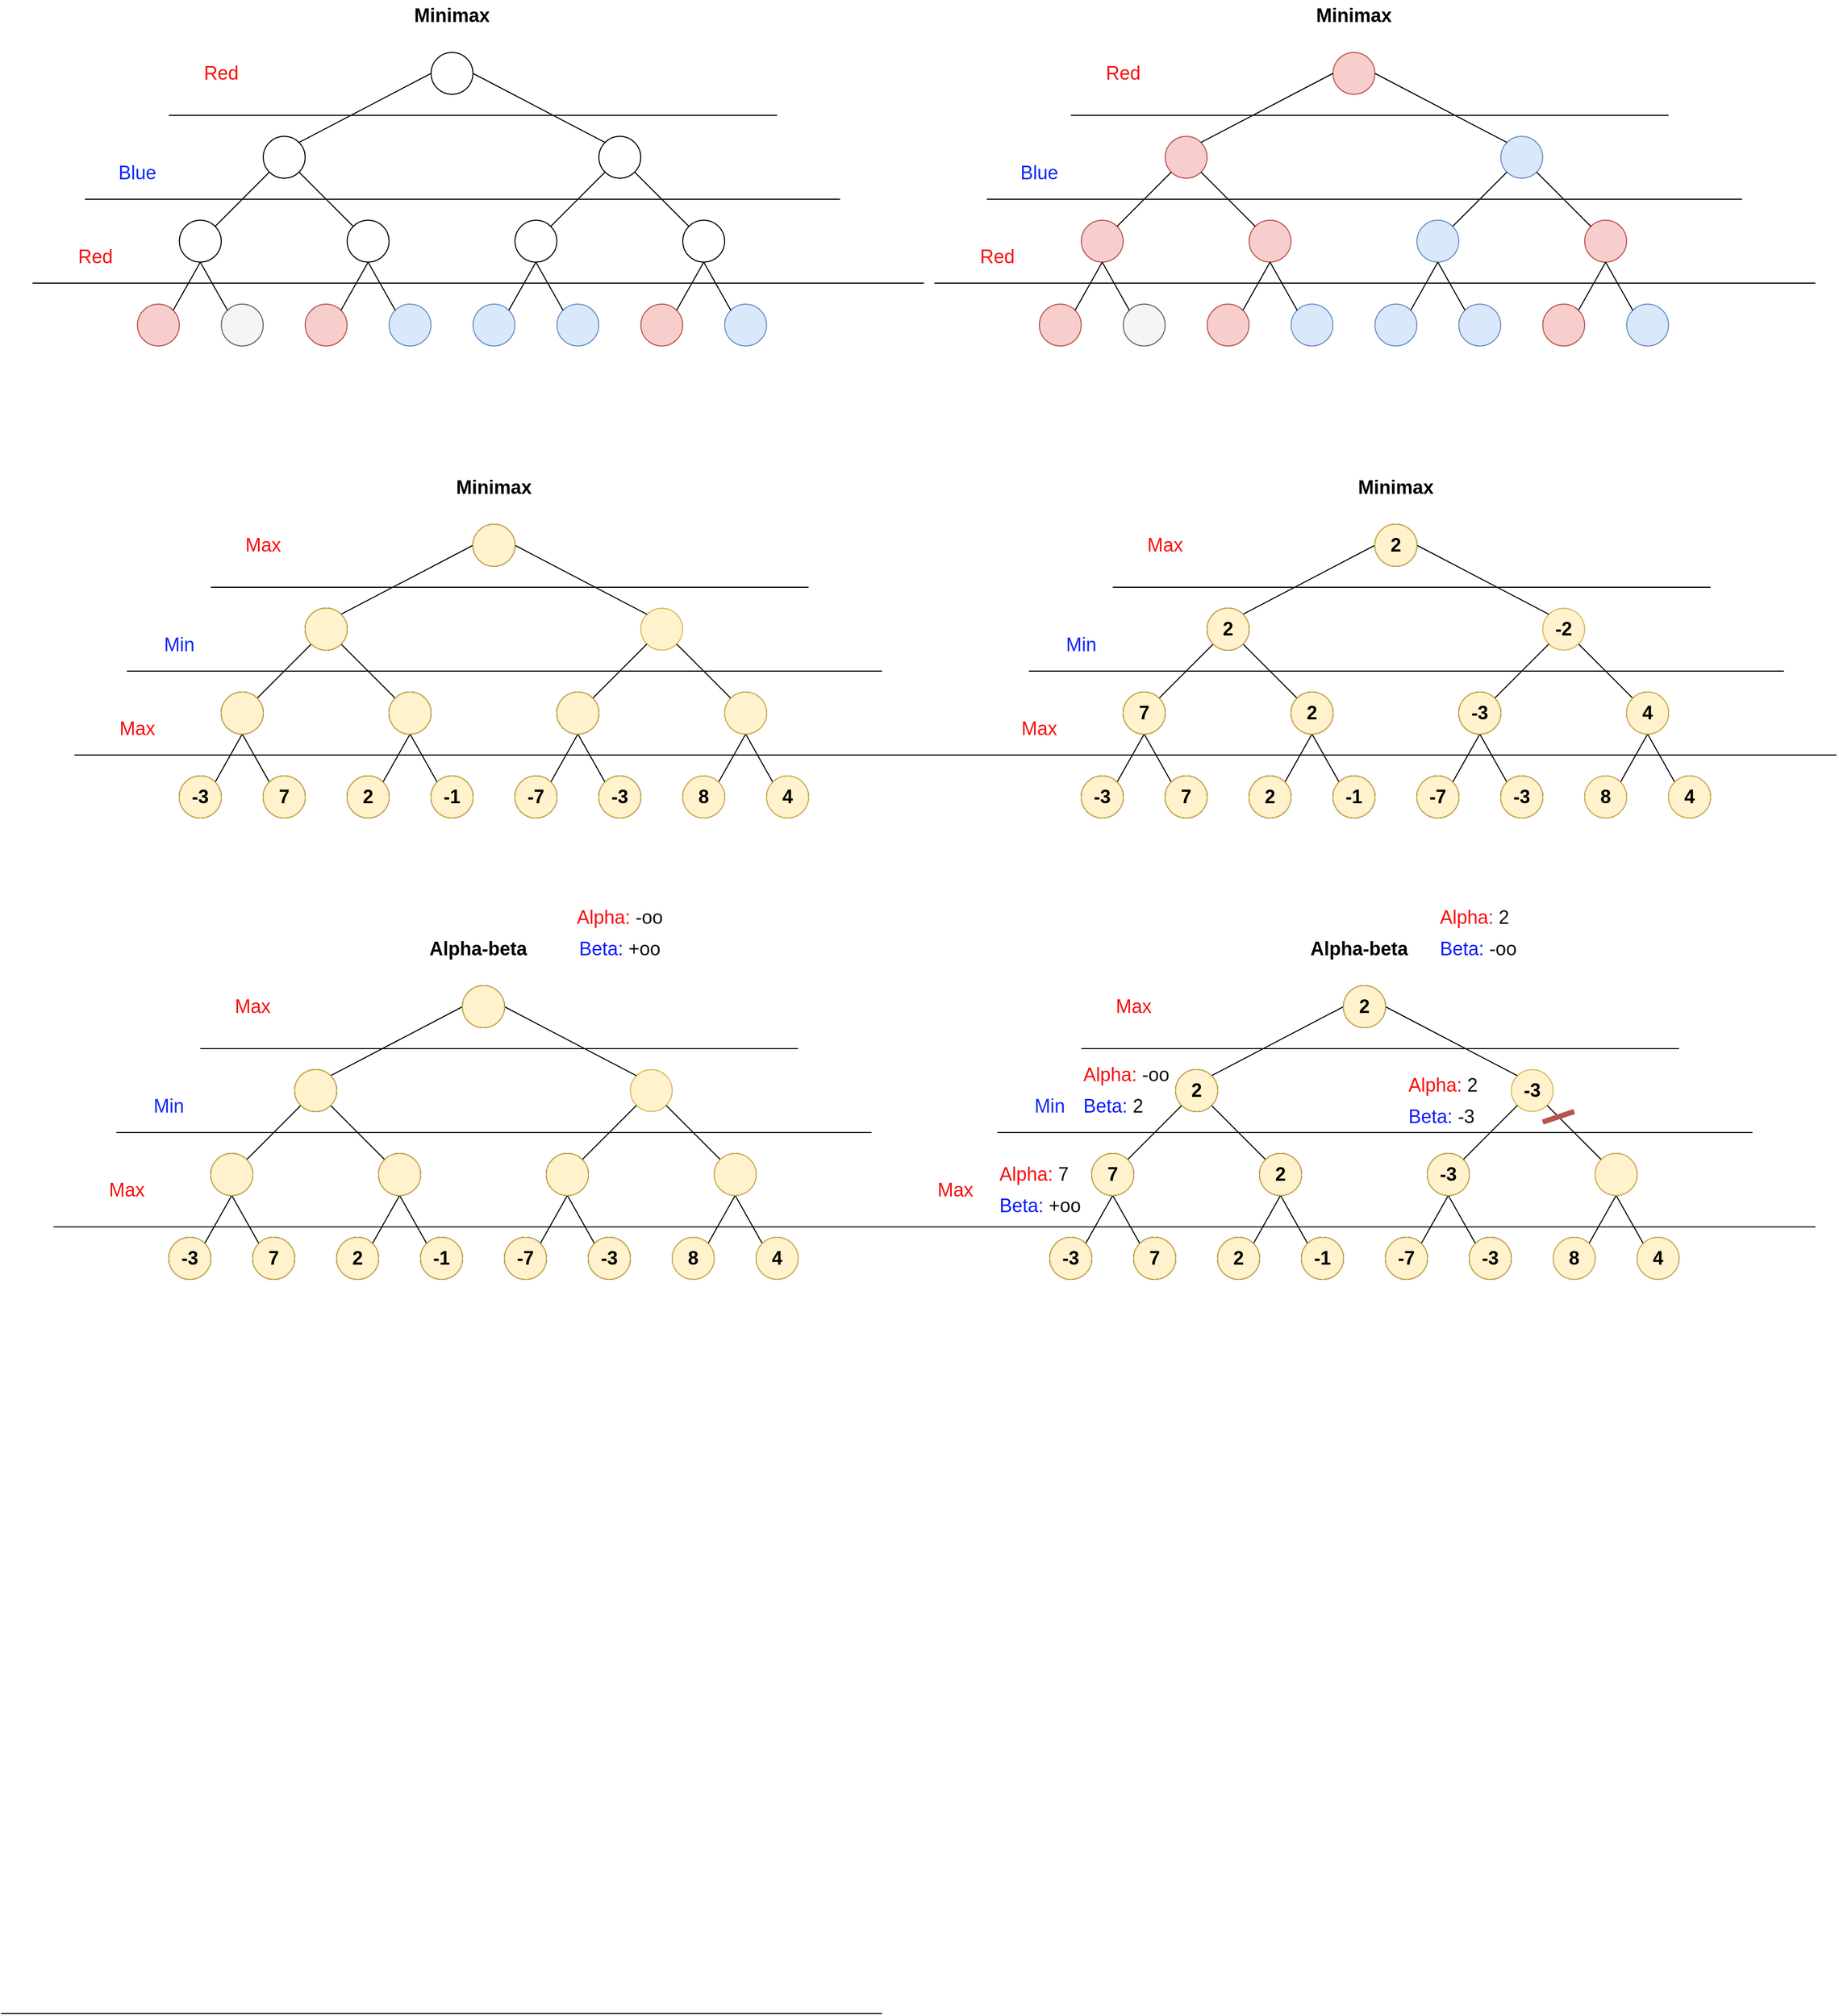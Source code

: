 <mxfile version="20.8.22" type="github">
  <diagram name="Page-1" id="tdkMUVKQRSvlwCYXkxpl">
    <mxGraphModel dx="1782" dy="476" grid="1" gridSize="10" guides="1" tooltips="1" connect="1" arrows="1" fold="1" page="1" pageScale="1" pageWidth="850" pageHeight="1100" math="0" shadow="0">
      <root>
        <mxCell id="0" />
        <mxCell id="1" parent="0" />
        <mxCell id="k-AtxNnL5Cw1fRX9omK2-8" value="" style="ellipse;whiteSpace=wrap;html=1;aspect=fixed;fillColor=#f8cecc;strokeColor=#b85450;" vertex="1" parent="1">
          <mxGeometry x="80" y="320" width="40" height="40" as="geometry" />
        </mxCell>
        <mxCell id="k-AtxNnL5Cw1fRX9omK2-46" value="" style="ellipse;whiteSpace=wrap;html=1;aspect=fixed;fillColor=#f5f5f5;fontColor=#333333;strokeColor=#666666;" vertex="1" parent="1">
          <mxGeometry x="160" y="320" width="40" height="40" as="geometry" />
        </mxCell>
        <mxCell id="k-AtxNnL5Cw1fRX9omK2-47" value="" style="ellipse;whiteSpace=wrap;html=1;aspect=fixed;fillColor=#f8cecc;strokeColor=#b85450;" vertex="1" parent="1">
          <mxGeometry x="240" y="320" width="40" height="40" as="geometry" />
        </mxCell>
        <mxCell id="k-AtxNnL5Cw1fRX9omK2-48" value="" style="ellipse;whiteSpace=wrap;html=1;aspect=fixed;fillColor=#dae8fc;strokeColor=#6c8ebf;" vertex="1" parent="1">
          <mxGeometry x="320" y="320" width="40" height="40" as="geometry" />
        </mxCell>
        <mxCell id="k-AtxNnL5Cw1fRX9omK2-49" value="" style="ellipse;whiteSpace=wrap;html=1;aspect=fixed;fillColor=#dae8fc;strokeColor=#6c8ebf;" vertex="1" parent="1">
          <mxGeometry x="400" y="320" width="40" height="40" as="geometry" />
        </mxCell>
        <mxCell id="k-AtxNnL5Cw1fRX9omK2-50" value="" style="ellipse;whiteSpace=wrap;html=1;aspect=fixed;fillColor=#dae8fc;strokeColor=#6c8ebf;" vertex="1" parent="1">
          <mxGeometry x="480" y="320" width="40" height="40" as="geometry" />
        </mxCell>
        <mxCell id="k-AtxNnL5Cw1fRX9omK2-51" value="" style="ellipse;whiteSpace=wrap;html=1;aspect=fixed;fillColor=#f8cecc;strokeColor=#b85450;fontColor=#f8cecc;" vertex="1" parent="1">
          <mxGeometry x="560" y="320" width="40" height="40" as="geometry" />
        </mxCell>
        <mxCell id="k-AtxNnL5Cw1fRX9omK2-52" value="" style="ellipse;whiteSpace=wrap;html=1;aspect=fixed;fillColor=#dae8fc;strokeColor=#6c8ebf;" vertex="1" parent="1">
          <mxGeometry x="640" y="320" width="40" height="40" as="geometry" />
        </mxCell>
        <mxCell id="k-AtxNnL5Cw1fRX9omK2-53" value="" style="ellipse;whiteSpace=wrap;html=1;aspect=fixed;" vertex="1" parent="1">
          <mxGeometry x="120" y="240" width="40" height="40" as="geometry" />
        </mxCell>
        <mxCell id="k-AtxNnL5Cw1fRX9omK2-54" value="" style="ellipse;whiteSpace=wrap;html=1;aspect=fixed;" vertex="1" parent="1">
          <mxGeometry x="280" y="240" width="40" height="40" as="geometry" />
        </mxCell>
        <mxCell id="k-AtxNnL5Cw1fRX9omK2-55" value="" style="ellipse;whiteSpace=wrap;html=1;aspect=fixed;" vertex="1" parent="1">
          <mxGeometry x="440" y="240" width="40" height="40" as="geometry" />
        </mxCell>
        <mxCell id="k-AtxNnL5Cw1fRX9omK2-56" value="" style="ellipse;whiteSpace=wrap;html=1;aspect=fixed;" vertex="1" parent="1">
          <mxGeometry x="600" y="240" width="40" height="40" as="geometry" />
        </mxCell>
        <mxCell id="k-AtxNnL5Cw1fRX9omK2-57" value="" style="ellipse;whiteSpace=wrap;html=1;aspect=fixed;" vertex="1" parent="1">
          <mxGeometry x="200" y="160" width="40" height="40" as="geometry" />
        </mxCell>
        <mxCell id="k-AtxNnL5Cw1fRX9omK2-58" value="" style="ellipse;whiteSpace=wrap;html=1;aspect=fixed;" vertex="1" parent="1">
          <mxGeometry x="520" y="160" width="40" height="40" as="geometry" />
        </mxCell>
        <mxCell id="k-AtxNnL5Cw1fRX9omK2-59" value="" style="ellipse;whiteSpace=wrap;html=1;aspect=fixed;" vertex="1" parent="1">
          <mxGeometry x="360" y="80" width="40" height="40" as="geometry" />
        </mxCell>
        <mxCell id="k-AtxNnL5Cw1fRX9omK2-60" value="" style="endArrow=none;html=1;rounded=0;exitX=1;exitY=0;exitDx=0;exitDy=0;entryX=0;entryY=0.5;entryDx=0;entryDy=0;" edge="1" parent="1" source="k-AtxNnL5Cw1fRX9omK2-57" target="k-AtxNnL5Cw1fRX9omK2-59">
          <mxGeometry width="50" height="50" relative="1" as="geometry">
            <mxPoint x="400" y="260" as="sourcePoint" />
            <mxPoint x="450" y="210" as="targetPoint" />
          </mxGeometry>
        </mxCell>
        <mxCell id="k-AtxNnL5Cw1fRX9omK2-62" value="" style="endArrow=none;html=1;rounded=0;exitX=0;exitY=0;exitDx=0;exitDy=0;entryX=1;entryY=0.5;entryDx=0;entryDy=0;" edge="1" parent="1" source="k-AtxNnL5Cw1fRX9omK2-58" target="k-AtxNnL5Cw1fRX9omK2-59">
          <mxGeometry width="50" height="50" relative="1" as="geometry">
            <mxPoint x="400" y="260" as="sourcePoint" />
            <mxPoint x="450" y="210" as="targetPoint" />
          </mxGeometry>
        </mxCell>
        <mxCell id="k-AtxNnL5Cw1fRX9omK2-63" value="" style="endArrow=none;html=1;rounded=0;exitX=1;exitY=0;exitDx=0;exitDy=0;entryX=0;entryY=1;entryDx=0;entryDy=0;" edge="1" parent="1" source="k-AtxNnL5Cw1fRX9omK2-53" target="k-AtxNnL5Cw1fRX9omK2-57">
          <mxGeometry width="50" height="50" relative="1" as="geometry">
            <mxPoint x="400" y="260" as="sourcePoint" />
            <mxPoint x="450" y="210" as="targetPoint" />
          </mxGeometry>
        </mxCell>
        <mxCell id="k-AtxNnL5Cw1fRX9omK2-64" value="" style="endArrow=none;html=1;rounded=0;exitX=1;exitY=1;exitDx=0;exitDy=0;entryX=0;entryY=0;entryDx=0;entryDy=0;" edge="1" parent="1" source="k-AtxNnL5Cw1fRX9omK2-57" target="k-AtxNnL5Cw1fRX9omK2-54">
          <mxGeometry width="50" height="50" relative="1" as="geometry">
            <mxPoint x="400" y="260" as="sourcePoint" />
            <mxPoint x="450" y="210" as="targetPoint" />
          </mxGeometry>
        </mxCell>
        <mxCell id="k-AtxNnL5Cw1fRX9omK2-65" value="" style="endArrow=none;html=1;rounded=0;entryX=0;entryY=1;entryDx=0;entryDy=0;exitX=1;exitY=0;exitDx=0;exitDy=0;" edge="1" parent="1" source="k-AtxNnL5Cw1fRX9omK2-55" target="k-AtxNnL5Cw1fRX9omK2-58">
          <mxGeometry width="50" height="50" relative="1" as="geometry">
            <mxPoint x="400" y="260" as="sourcePoint" />
            <mxPoint x="450" y="210" as="targetPoint" />
          </mxGeometry>
        </mxCell>
        <mxCell id="k-AtxNnL5Cw1fRX9omK2-66" value="" style="endArrow=none;html=1;rounded=0;entryX=1;entryY=1;entryDx=0;entryDy=0;exitX=0;exitY=0;exitDx=0;exitDy=0;" edge="1" parent="1" source="k-AtxNnL5Cw1fRX9omK2-56" target="k-AtxNnL5Cw1fRX9omK2-58">
          <mxGeometry width="50" height="50" relative="1" as="geometry">
            <mxPoint x="400" y="260" as="sourcePoint" />
            <mxPoint x="450" y="210" as="targetPoint" />
          </mxGeometry>
        </mxCell>
        <mxCell id="k-AtxNnL5Cw1fRX9omK2-67" value="" style="endArrow=none;html=1;rounded=0;exitX=1;exitY=0;exitDx=0;exitDy=0;entryX=0.5;entryY=1;entryDx=0;entryDy=0;" edge="1" parent="1" source="k-AtxNnL5Cw1fRX9omK2-8" target="k-AtxNnL5Cw1fRX9omK2-53">
          <mxGeometry width="50" height="50" relative="1" as="geometry">
            <mxPoint x="400" y="260" as="sourcePoint" />
            <mxPoint x="450" y="210" as="targetPoint" />
          </mxGeometry>
        </mxCell>
        <mxCell id="k-AtxNnL5Cw1fRX9omK2-68" value="" style="endArrow=none;html=1;rounded=0;exitX=0;exitY=0;exitDx=0;exitDy=0;entryX=0.5;entryY=1;entryDx=0;entryDy=0;" edge="1" parent="1" source="k-AtxNnL5Cw1fRX9omK2-46" target="k-AtxNnL5Cw1fRX9omK2-53">
          <mxGeometry width="50" height="50" relative="1" as="geometry">
            <mxPoint x="400" y="260" as="sourcePoint" />
            <mxPoint x="450" y="210" as="targetPoint" />
          </mxGeometry>
        </mxCell>
        <mxCell id="k-AtxNnL5Cw1fRX9omK2-69" value="" style="endArrow=none;html=1;rounded=0;exitX=0.5;exitY=1;exitDx=0;exitDy=0;entryX=1;entryY=0;entryDx=0;entryDy=0;" edge="1" parent="1" source="k-AtxNnL5Cw1fRX9omK2-54" target="k-AtxNnL5Cw1fRX9omK2-47">
          <mxGeometry width="50" height="50" relative="1" as="geometry">
            <mxPoint x="400" y="260" as="sourcePoint" />
            <mxPoint x="450" y="210" as="targetPoint" />
          </mxGeometry>
        </mxCell>
        <mxCell id="k-AtxNnL5Cw1fRX9omK2-70" value="" style="endArrow=none;html=1;rounded=0;exitX=0.5;exitY=1;exitDx=0;exitDy=0;entryX=0;entryY=0;entryDx=0;entryDy=0;" edge="1" parent="1" source="k-AtxNnL5Cw1fRX9omK2-54" target="k-AtxNnL5Cw1fRX9omK2-48">
          <mxGeometry width="50" height="50" relative="1" as="geometry">
            <mxPoint x="400" y="260" as="sourcePoint" />
            <mxPoint x="450" y="210" as="targetPoint" />
          </mxGeometry>
        </mxCell>
        <mxCell id="k-AtxNnL5Cw1fRX9omK2-71" value="" style="endArrow=none;html=1;rounded=0;exitX=0.5;exitY=1;exitDx=0;exitDy=0;entryX=0;entryY=0;entryDx=0;entryDy=0;" edge="1" parent="1" source="k-AtxNnL5Cw1fRX9omK2-55" target="k-AtxNnL5Cw1fRX9omK2-50">
          <mxGeometry width="50" height="50" relative="1" as="geometry">
            <mxPoint x="400" y="260" as="sourcePoint" />
            <mxPoint x="450" y="210" as="targetPoint" />
          </mxGeometry>
        </mxCell>
        <mxCell id="k-AtxNnL5Cw1fRX9omK2-72" value="" style="endArrow=none;html=1;rounded=0;exitX=1;exitY=0;exitDx=0;exitDy=0;entryX=0.5;entryY=1;entryDx=0;entryDy=0;" edge="1" parent="1" source="k-AtxNnL5Cw1fRX9omK2-49" target="k-AtxNnL5Cw1fRX9omK2-55">
          <mxGeometry width="50" height="50" relative="1" as="geometry">
            <mxPoint x="400" y="260" as="sourcePoint" />
            <mxPoint x="450" y="210" as="targetPoint" />
          </mxGeometry>
        </mxCell>
        <mxCell id="k-AtxNnL5Cw1fRX9omK2-73" value="" style="endArrow=none;html=1;rounded=0;exitX=0.5;exitY=1;exitDx=0;exitDy=0;entryX=1;entryY=0;entryDx=0;entryDy=0;" edge="1" parent="1" source="k-AtxNnL5Cw1fRX9omK2-56" target="k-AtxNnL5Cw1fRX9omK2-51">
          <mxGeometry width="50" height="50" relative="1" as="geometry">
            <mxPoint x="400" y="260" as="sourcePoint" />
            <mxPoint x="450" y="210" as="targetPoint" />
          </mxGeometry>
        </mxCell>
        <mxCell id="k-AtxNnL5Cw1fRX9omK2-74" value="" style="endArrow=none;html=1;rounded=0;exitX=0.5;exitY=1;exitDx=0;exitDy=0;entryX=0;entryY=0;entryDx=0;entryDy=0;" edge="1" parent="1" source="k-AtxNnL5Cw1fRX9omK2-56" target="k-AtxNnL5Cw1fRX9omK2-52">
          <mxGeometry width="50" height="50" relative="1" as="geometry">
            <mxPoint x="400" y="260" as="sourcePoint" />
            <mxPoint x="450" y="210" as="targetPoint" />
          </mxGeometry>
        </mxCell>
        <mxCell id="k-AtxNnL5Cw1fRX9omK2-75" value="Minimax" style="text;html=1;strokeColor=none;fillColor=none;align=center;verticalAlign=middle;whiteSpace=wrap;rounded=0;fontStyle=1;fontSize=18;" vertex="1" parent="1">
          <mxGeometry x="350" y="30" width="60" height="30" as="geometry" />
        </mxCell>
        <mxCell id="k-AtxNnL5Cw1fRX9omK2-76" value="" style="endArrow=none;html=1;rounded=0;fontSize=18;" edge="1" parent="1">
          <mxGeometry width="50" height="50" relative="1" as="geometry">
            <mxPoint x="110" y="140" as="sourcePoint" />
            <mxPoint x="690" y="140" as="targetPoint" />
          </mxGeometry>
        </mxCell>
        <mxCell id="k-AtxNnL5Cw1fRX9omK2-78" value="Red" style="text;html=1;align=center;verticalAlign=middle;whiteSpace=wrap;rounded=0;fontSize=18;fontColor=#f80d0d;" vertex="1" parent="1">
          <mxGeometry x="130" y="85" width="60" height="30" as="geometry" />
        </mxCell>
        <mxCell id="k-AtxNnL5Cw1fRX9omK2-79" value="Red" style="text;html=1;align=center;verticalAlign=middle;whiteSpace=wrap;rounded=0;fontSize=18;fontColor=#f80d0d;" vertex="1" parent="1">
          <mxGeometry x="10" y="260" width="60" height="30" as="geometry" />
        </mxCell>
        <mxCell id="k-AtxNnL5Cw1fRX9omK2-80" value="" style="endArrow=none;html=1;rounded=0;fontSize=18;" edge="1" parent="1">
          <mxGeometry width="50" height="50" relative="1" as="geometry">
            <mxPoint x="30" y="220" as="sourcePoint" />
            <mxPoint x="750" y="220" as="targetPoint" />
          </mxGeometry>
        </mxCell>
        <mxCell id="k-AtxNnL5Cw1fRX9omK2-81" value="" style="endArrow=none;html=1;rounded=0;fontSize=18;" edge="1" parent="1">
          <mxGeometry width="50" height="50" relative="1" as="geometry">
            <mxPoint x="-20" y="300" as="sourcePoint" />
            <mxPoint x="830" y="300" as="targetPoint" />
          </mxGeometry>
        </mxCell>
        <mxCell id="k-AtxNnL5Cw1fRX9omK2-82" value="&lt;font color=&quot;#0d28f8&quot;&gt;Blue&lt;/font&gt;" style="text;html=1;align=center;verticalAlign=middle;whiteSpace=wrap;rounded=0;fontSize=18;fontColor=#f80d0d;" vertex="1" parent="1">
          <mxGeometry x="50" y="180" width="60" height="30" as="geometry" />
        </mxCell>
        <mxCell id="k-AtxNnL5Cw1fRX9omK2-83" value="" style="ellipse;whiteSpace=wrap;html=1;aspect=fixed;fillColor=#f8cecc;strokeColor=#b85450;" vertex="1" parent="1">
          <mxGeometry x="940" y="320" width="40" height="40" as="geometry" />
        </mxCell>
        <mxCell id="k-AtxNnL5Cw1fRX9omK2-84" value="" style="ellipse;whiteSpace=wrap;html=1;aspect=fixed;fillColor=#f5f5f5;fontColor=#333333;strokeColor=#666666;" vertex="1" parent="1">
          <mxGeometry x="1020" y="320" width="40" height="40" as="geometry" />
        </mxCell>
        <mxCell id="k-AtxNnL5Cw1fRX9omK2-85" value="" style="ellipse;whiteSpace=wrap;html=1;aspect=fixed;fillColor=#f8cecc;strokeColor=#b85450;" vertex="1" parent="1">
          <mxGeometry x="1100" y="320" width="40" height="40" as="geometry" />
        </mxCell>
        <mxCell id="k-AtxNnL5Cw1fRX9omK2-86" value="" style="ellipse;whiteSpace=wrap;html=1;aspect=fixed;fillColor=#dae8fc;strokeColor=#6c8ebf;" vertex="1" parent="1">
          <mxGeometry x="1180" y="320" width="40" height="40" as="geometry" />
        </mxCell>
        <mxCell id="k-AtxNnL5Cw1fRX9omK2-87" value="" style="ellipse;whiteSpace=wrap;html=1;aspect=fixed;fillColor=#dae8fc;strokeColor=#6c8ebf;" vertex="1" parent="1">
          <mxGeometry x="1260" y="320" width="40" height="40" as="geometry" />
        </mxCell>
        <mxCell id="k-AtxNnL5Cw1fRX9omK2-88" value="" style="ellipse;whiteSpace=wrap;html=1;aspect=fixed;fillColor=#dae8fc;strokeColor=#6c8ebf;" vertex="1" parent="1">
          <mxGeometry x="1340" y="320" width="40" height="40" as="geometry" />
        </mxCell>
        <mxCell id="k-AtxNnL5Cw1fRX9omK2-89" value="" style="ellipse;whiteSpace=wrap;html=1;aspect=fixed;fillColor=#f8cecc;strokeColor=#b85450;fontColor=#f8cecc;" vertex="1" parent="1">
          <mxGeometry x="1420" y="320" width="40" height="40" as="geometry" />
        </mxCell>
        <mxCell id="k-AtxNnL5Cw1fRX9omK2-90" value="" style="ellipse;whiteSpace=wrap;html=1;aspect=fixed;fillColor=#dae8fc;strokeColor=#6c8ebf;" vertex="1" parent="1">
          <mxGeometry x="1500" y="320" width="40" height="40" as="geometry" />
        </mxCell>
        <mxCell id="k-AtxNnL5Cw1fRX9omK2-91" value="" style="ellipse;whiteSpace=wrap;html=1;aspect=fixed;fillColor=#f8cecc;strokeColor=#b85450;" vertex="1" parent="1">
          <mxGeometry x="980" y="240" width="40" height="40" as="geometry" />
        </mxCell>
        <mxCell id="k-AtxNnL5Cw1fRX9omK2-92" value="" style="ellipse;whiteSpace=wrap;html=1;aspect=fixed;fillColor=#f8cecc;strokeColor=#b85450;" vertex="1" parent="1">
          <mxGeometry x="1140" y="240" width="40" height="40" as="geometry" />
        </mxCell>
        <mxCell id="k-AtxNnL5Cw1fRX9omK2-93" value="" style="ellipse;whiteSpace=wrap;html=1;aspect=fixed;fillColor=#dae8fc;strokeColor=#6c8ebf;" vertex="1" parent="1">
          <mxGeometry x="1300" y="240" width="40" height="40" as="geometry" />
        </mxCell>
        <mxCell id="k-AtxNnL5Cw1fRX9omK2-94" value="" style="ellipse;whiteSpace=wrap;html=1;aspect=fixed;fillColor=#f8cecc;strokeColor=#b85450;" vertex="1" parent="1">
          <mxGeometry x="1460" y="240" width="40" height="40" as="geometry" />
        </mxCell>
        <mxCell id="k-AtxNnL5Cw1fRX9omK2-95" value="" style="ellipse;whiteSpace=wrap;html=1;aspect=fixed;fillColor=#f8cecc;strokeColor=#b85450;" vertex="1" parent="1">
          <mxGeometry x="1060" y="160" width="40" height="40" as="geometry" />
        </mxCell>
        <mxCell id="k-AtxNnL5Cw1fRX9omK2-96" value="" style="ellipse;whiteSpace=wrap;html=1;aspect=fixed;fillColor=#dae8fc;strokeColor=#6c8ebf;" vertex="1" parent="1">
          <mxGeometry x="1380" y="160" width="40" height="40" as="geometry" />
        </mxCell>
        <mxCell id="k-AtxNnL5Cw1fRX9omK2-97" value="" style="ellipse;whiteSpace=wrap;html=1;aspect=fixed;fillColor=#f8cecc;strokeColor=#b85450;" vertex="1" parent="1">
          <mxGeometry x="1220" y="80" width="40" height="40" as="geometry" />
        </mxCell>
        <mxCell id="k-AtxNnL5Cw1fRX9omK2-98" value="" style="endArrow=none;html=1;rounded=0;exitX=1;exitY=0;exitDx=0;exitDy=0;entryX=0;entryY=0.5;entryDx=0;entryDy=0;" edge="1" source="k-AtxNnL5Cw1fRX9omK2-95" target="k-AtxNnL5Cw1fRX9omK2-97" parent="1">
          <mxGeometry width="50" height="50" relative="1" as="geometry">
            <mxPoint x="1260" y="260" as="sourcePoint" />
            <mxPoint x="1310" y="210" as="targetPoint" />
          </mxGeometry>
        </mxCell>
        <mxCell id="k-AtxNnL5Cw1fRX9omK2-99" value="" style="endArrow=none;html=1;rounded=0;exitX=0;exitY=0;exitDx=0;exitDy=0;entryX=1;entryY=0.5;entryDx=0;entryDy=0;" edge="1" source="k-AtxNnL5Cw1fRX9omK2-96" target="k-AtxNnL5Cw1fRX9omK2-97" parent="1">
          <mxGeometry width="50" height="50" relative="1" as="geometry">
            <mxPoint x="1260" y="260" as="sourcePoint" />
            <mxPoint x="1310" y="210" as="targetPoint" />
          </mxGeometry>
        </mxCell>
        <mxCell id="k-AtxNnL5Cw1fRX9omK2-100" value="" style="endArrow=none;html=1;rounded=0;exitX=1;exitY=0;exitDx=0;exitDy=0;entryX=0;entryY=1;entryDx=0;entryDy=0;" edge="1" source="k-AtxNnL5Cw1fRX9omK2-91" target="k-AtxNnL5Cw1fRX9omK2-95" parent="1">
          <mxGeometry width="50" height="50" relative="1" as="geometry">
            <mxPoint x="1260" y="260" as="sourcePoint" />
            <mxPoint x="1310" y="210" as="targetPoint" />
          </mxGeometry>
        </mxCell>
        <mxCell id="k-AtxNnL5Cw1fRX9omK2-101" value="" style="endArrow=none;html=1;rounded=0;exitX=1;exitY=1;exitDx=0;exitDy=0;entryX=0;entryY=0;entryDx=0;entryDy=0;" edge="1" source="k-AtxNnL5Cw1fRX9omK2-95" target="k-AtxNnL5Cw1fRX9omK2-92" parent="1">
          <mxGeometry width="50" height="50" relative="1" as="geometry">
            <mxPoint x="1260" y="260" as="sourcePoint" />
            <mxPoint x="1310" y="210" as="targetPoint" />
          </mxGeometry>
        </mxCell>
        <mxCell id="k-AtxNnL5Cw1fRX9omK2-102" value="" style="endArrow=none;html=1;rounded=0;entryX=0;entryY=1;entryDx=0;entryDy=0;exitX=1;exitY=0;exitDx=0;exitDy=0;" edge="1" source="k-AtxNnL5Cw1fRX9omK2-93" target="k-AtxNnL5Cw1fRX9omK2-96" parent="1">
          <mxGeometry width="50" height="50" relative="1" as="geometry">
            <mxPoint x="1260" y="260" as="sourcePoint" />
            <mxPoint x="1310" y="210" as="targetPoint" />
          </mxGeometry>
        </mxCell>
        <mxCell id="k-AtxNnL5Cw1fRX9omK2-103" value="" style="endArrow=none;html=1;rounded=0;entryX=1;entryY=1;entryDx=0;entryDy=0;exitX=0;exitY=0;exitDx=0;exitDy=0;" edge="1" source="k-AtxNnL5Cw1fRX9omK2-94" target="k-AtxNnL5Cw1fRX9omK2-96" parent="1">
          <mxGeometry width="50" height="50" relative="1" as="geometry">
            <mxPoint x="1260" y="260" as="sourcePoint" />
            <mxPoint x="1310" y="210" as="targetPoint" />
          </mxGeometry>
        </mxCell>
        <mxCell id="k-AtxNnL5Cw1fRX9omK2-104" value="" style="endArrow=none;html=1;rounded=0;exitX=1;exitY=0;exitDx=0;exitDy=0;entryX=0.5;entryY=1;entryDx=0;entryDy=0;" edge="1" source="k-AtxNnL5Cw1fRX9omK2-83" target="k-AtxNnL5Cw1fRX9omK2-91" parent="1">
          <mxGeometry width="50" height="50" relative="1" as="geometry">
            <mxPoint x="1260" y="260" as="sourcePoint" />
            <mxPoint x="1310" y="210" as="targetPoint" />
          </mxGeometry>
        </mxCell>
        <mxCell id="k-AtxNnL5Cw1fRX9omK2-105" value="" style="endArrow=none;html=1;rounded=0;exitX=0;exitY=0;exitDx=0;exitDy=0;entryX=0.5;entryY=1;entryDx=0;entryDy=0;" edge="1" source="k-AtxNnL5Cw1fRX9omK2-84" target="k-AtxNnL5Cw1fRX9omK2-91" parent="1">
          <mxGeometry width="50" height="50" relative="1" as="geometry">
            <mxPoint x="1260" y="260" as="sourcePoint" />
            <mxPoint x="1310" y="210" as="targetPoint" />
          </mxGeometry>
        </mxCell>
        <mxCell id="k-AtxNnL5Cw1fRX9omK2-106" value="" style="endArrow=none;html=1;rounded=0;exitX=0.5;exitY=1;exitDx=0;exitDy=0;entryX=1;entryY=0;entryDx=0;entryDy=0;" edge="1" source="k-AtxNnL5Cw1fRX9omK2-92" target="k-AtxNnL5Cw1fRX9omK2-85" parent="1">
          <mxGeometry width="50" height="50" relative="1" as="geometry">
            <mxPoint x="1260" y="260" as="sourcePoint" />
            <mxPoint x="1310" y="210" as="targetPoint" />
          </mxGeometry>
        </mxCell>
        <mxCell id="k-AtxNnL5Cw1fRX9omK2-107" value="" style="endArrow=none;html=1;rounded=0;exitX=0.5;exitY=1;exitDx=0;exitDy=0;entryX=0;entryY=0;entryDx=0;entryDy=0;" edge="1" source="k-AtxNnL5Cw1fRX9omK2-92" target="k-AtxNnL5Cw1fRX9omK2-86" parent="1">
          <mxGeometry width="50" height="50" relative="1" as="geometry">
            <mxPoint x="1260" y="260" as="sourcePoint" />
            <mxPoint x="1310" y="210" as="targetPoint" />
          </mxGeometry>
        </mxCell>
        <mxCell id="k-AtxNnL5Cw1fRX9omK2-108" value="" style="endArrow=none;html=1;rounded=0;exitX=0.5;exitY=1;exitDx=0;exitDy=0;entryX=0;entryY=0;entryDx=0;entryDy=0;" edge="1" source="k-AtxNnL5Cw1fRX9omK2-93" target="k-AtxNnL5Cw1fRX9omK2-88" parent="1">
          <mxGeometry width="50" height="50" relative="1" as="geometry">
            <mxPoint x="1260" y="260" as="sourcePoint" />
            <mxPoint x="1310" y="210" as="targetPoint" />
          </mxGeometry>
        </mxCell>
        <mxCell id="k-AtxNnL5Cw1fRX9omK2-109" value="" style="endArrow=none;html=1;rounded=0;exitX=1;exitY=0;exitDx=0;exitDy=0;entryX=0.5;entryY=1;entryDx=0;entryDy=0;" edge="1" source="k-AtxNnL5Cw1fRX9omK2-87" target="k-AtxNnL5Cw1fRX9omK2-93" parent="1">
          <mxGeometry width="50" height="50" relative="1" as="geometry">
            <mxPoint x="1260" y="260" as="sourcePoint" />
            <mxPoint x="1310" y="210" as="targetPoint" />
          </mxGeometry>
        </mxCell>
        <mxCell id="k-AtxNnL5Cw1fRX9omK2-110" value="" style="endArrow=none;html=1;rounded=0;exitX=0.5;exitY=1;exitDx=0;exitDy=0;entryX=1;entryY=0;entryDx=0;entryDy=0;" edge="1" source="k-AtxNnL5Cw1fRX9omK2-94" target="k-AtxNnL5Cw1fRX9omK2-89" parent="1">
          <mxGeometry width="50" height="50" relative="1" as="geometry">
            <mxPoint x="1260" y="260" as="sourcePoint" />
            <mxPoint x="1310" y="210" as="targetPoint" />
          </mxGeometry>
        </mxCell>
        <mxCell id="k-AtxNnL5Cw1fRX9omK2-111" value="" style="endArrow=none;html=1;rounded=0;exitX=0.5;exitY=1;exitDx=0;exitDy=0;entryX=0;entryY=0;entryDx=0;entryDy=0;" edge="1" source="k-AtxNnL5Cw1fRX9omK2-94" target="k-AtxNnL5Cw1fRX9omK2-90" parent="1">
          <mxGeometry width="50" height="50" relative="1" as="geometry">
            <mxPoint x="1260" y="260" as="sourcePoint" />
            <mxPoint x="1310" y="210" as="targetPoint" />
          </mxGeometry>
        </mxCell>
        <mxCell id="k-AtxNnL5Cw1fRX9omK2-112" value="Minimax" style="text;html=1;strokeColor=none;fillColor=none;align=center;verticalAlign=middle;whiteSpace=wrap;rounded=0;fontStyle=1;fontSize=18;" vertex="1" parent="1">
          <mxGeometry x="1210" y="30" width="60" height="30" as="geometry" />
        </mxCell>
        <mxCell id="k-AtxNnL5Cw1fRX9omK2-113" value="" style="endArrow=none;html=1;rounded=0;fontSize=18;" edge="1" parent="1">
          <mxGeometry width="50" height="50" relative="1" as="geometry">
            <mxPoint x="970" y="140" as="sourcePoint" />
            <mxPoint x="1540" y="140" as="targetPoint" />
          </mxGeometry>
        </mxCell>
        <mxCell id="k-AtxNnL5Cw1fRX9omK2-114" value="Red" style="text;html=1;align=center;verticalAlign=middle;whiteSpace=wrap;rounded=0;fontSize=18;fontColor=#f80d0d;" vertex="1" parent="1">
          <mxGeometry x="990" y="85" width="60" height="30" as="geometry" />
        </mxCell>
        <mxCell id="k-AtxNnL5Cw1fRX9omK2-115" value="Red" style="text;html=1;align=center;verticalAlign=middle;whiteSpace=wrap;rounded=0;fontSize=18;fontColor=#f80d0d;" vertex="1" parent="1">
          <mxGeometry x="870" y="260" width="60" height="30" as="geometry" />
        </mxCell>
        <mxCell id="k-AtxNnL5Cw1fRX9omK2-116" value="" style="endArrow=none;html=1;rounded=0;fontSize=18;" edge="1" parent="1">
          <mxGeometry width="50" height="50" relative="1" as="geometry">
            <mxPoint x="890" y="220" as="sourcePoint" />
            <mxPoint x="1610" y="220" as="targetPoint" />
          </mxGeometry>
        </mxCell>
        <mxCell id="k-AtxNnL5Cw1fRX9omK2-117" value="" style="endArrow=none;html=1;rounded=0;fontSize=18;" edge="1" parent="1">
          <mxGeometry width="50" height="50" relative="1" as="geometry">
            <mxPoint x="840" y="300" as="sourcePoint" />
            <mxPoint x="1680" y="300" as="targetPoint" />
          </mxGeometry>
        </mxCell>
        <mxCell id="k-AtxNnL5Cw1fRX9omK2-118" value="&lt;font color=&quot;#0d28f8&quot;&gt;Blue&lt;/font&gt;" style="text;html=1;align=center;verticalAlign=middle;whiteSpace=wrap;rounded=0;fontSize=18;fontColor=#f80d0d;" vertex="1" parent="1">
          <mxGeometry x="910" y="180" width="60" height="30" as="geometry" />
        </mxCell>
        <mxCell id="k-AtxNnL5Cw1fRX9omK2-155" value="-3" style="ellipse;whiteSpace=wrap;html=1;aspect=fixed;fontSize=18;fontStyle=1" vertex="1" parent="1">
          <mxGeometry x="120" y="770" width="40" height="40" as="geometry" />
        </mxCell>
        <mxCell id="k-AtxNnL5Cw1fRX9omK2-156" value="&lt;b&gt;&lt;font style=&quot;font-size: 18px;&quot;&gt;7&lt;/font&gt;&lt;/b&gt;" style="ellipse;whiteSpace=wrap;html=1;aspect=fixed;" vertex="1" parent="1">
          <mxGeometry x="200" y="770" width="40" height="40" as="geometry" />
        </mxCell>
        <mxCell id="k-AtxNnL5Cw1fRX9omK2-157" value="2" style="ellipse;whiteSpace=wrap;html=1;aspect=fixed;fontSize=18;fontStyle=1" vertex="1" parent="1">
          <mxGeometry x="280" y="770" width="40" height="40" as="geometry" />
        </mxCell>
        <mxCell id="k-AtxNnL5Cw1fRX9omK2-158" value="-1" style="ellipse;whiteSpace=wrap;html=1;aspect=fixed;fontSize=18;fontStyle=1" vertex="1" parent="1">
          <mxGeometry x="360" y="770" width="40" height="40" as="geometry" />
        </mxCell>
        <mxCell id="k-AtxNnL5Cw1fRX9omK2-159" value="-7" style="ellipse;whiteSpace=wrap;html=1;aspect=fixed;fontSize=18;fontStyle=1" vertex="1" parent="1">
          <mxGeometry x="440" y="770" width="40" height="40" as="geometry" />
        </mxCell>
        <mxCell id="k-AtxNnL5Cw1fRX9omK2-160" value="-3" style="ellipse;whiteSpace=wrap;html=1;aspect=fixed;fontSize=18;fontStyle=1" vertex="1" parent="1">
          <mxGeometry x="520" y="770" width="40" height="40" as="geometry" />
        </mxCell>
        <mxCell id="k-AtxNnL5Cw1fRX9omK2-161" value="8" style="ellipse;whiteSpace=wrap;html=1;aspect=fixed;fontSize=18;fontStyle=1" vertex="1" parent="1">
          <mxGeometry x="600" y="770" width="40" height="40" as="geometry" />
        </mxCell>
        <mxCell id="k-AtxNnL5Cw1fRX9omK2-162" value="4" style="ellipse;whiteSpace=wrap;html=1;aspect=fixed;fontSize=18;fontStyle=1" vertex="1" parent="1">
          <mxGeometry x="680" y="770" width="40" height="40" as="geometry" />
        </mxCell>
        <mxCell id="k-AtxNnL5Cw1fRX9omK2-163" value="" style="ellipse;whiteSpace=wrap;html=1;aspect=fixed;" vertex="1" parent="1">
          <mxGeometry x="160" y="690" width="40" height="40" as="geometry" />
        </mxCell>
        <mxCell id="k-AtxNnL5Cw1fRX9omK2-164" value="" style="ellipse;whiteSpace=wrap;html=1;aspect=fixed;" vertex="1" parent="1">
          <mxGeometry x="320" y="690" width="40" height="40" as="geometry" />
        </mxCell>
        <mxCell id="k-AtxNnL5Cw1fRX9omK2-165" value="" style="ellipse;whiteSpace=wrap;html=1;aspect=fixed;" vertex="1" parent="1">
          <mxGeometry x="480" y="690" width="40" height="40" as="geometry" />
        </mxCell>
        <mxCell id="k-AtxNnL5Cw1fRX9omK2-166" value="" style="ellipse;whiteSpace=wrap;html=1;aspect=fixed;" vertex="1" parent="1">
          <mxGeometry x="640" y="690" width="40" height="40" as="geometry" />
        </mxCell>
        <mxCell id="k-AtxNnL5Cw1fRX9omK2-167" value="" style="ellipse;whiteSpace=wrap;html=1;aspect=fixed;" vertex="1" parent="1">
          <mxGeometry x="240" y="610" width="40" height="40" as="geometry" />
        </mxCell>
        <mxCell id="k-AtxNnL5Cw1fRX9omK2-168" value="" style="ellipse;whiteSpace=wrap;html=1;aspect=fixed;fillColor=#fff2cc;strokeColor=#d6b656;" vertex="1" parent="1">
          <mxGeometry x="560" y="610" width="40" height="40" as="geometry" />
        </mxCell>
        <mxCell id="k-AtxNnL5Cw1fRX9omK2-169" value="" style="ellipse;whiteSpace=wrap;html=1;aspect=fixed;" vertex="1" parent="1">
          <mxGeometry x="400" y="530" width="40" height="40" as="geometry" />
        </mxCell>
        <mxCell id="k-AtxNnL5Cw1fRX9omK2-170" value="" style="endArrow=none;html=1;rounded=0;exitX=1;exitY=0;exitDx=0;exitDy=0;entryX=0;entryY=0.5;entryDx=0;entryDy=0;" edge="1" source="k-AtxNnL5Cw1fRX9omK2-167" target="k-AtxNnL5Cw1fRX9omK2-169" parent="1">
          <mxGeometry width="50" height="50" relative="1" as="geometry">
            <mxPoint x="440" y="710" as="sourcePoint" />
            <mxPoint x="490" y="660" as="targetPoint" />
          </mxGeometry>
        </mxCell>
        <mxCell id="k-AtxNnL5Cw1fRX9omK2-171" value="" style="endArrow=none;html=1;rounded=0;exitX=0;exitY=0;exitDx=0;exitDy=0;entryX=1;entryY=0.5;entryDx=0;entryDy=0;" edge="1" source="k-AtxNnL5Cw1fRX9omK2-168" target="k-AtxNnL5Cw1fRX9omK2-169" parent="1">
          <mxGeometry width="50" height="50" relative="1" as="geometry">
            <mxPoint x="440" y="710" as="sourcePoint" />
            <mxPoint x="490" y="660" as="targetPoint" />
          </mxGeometry>
        </mxCell>
        <mxCell id="k-AtxNnL5Cw1fRX9omK2-172" value="" style="endArrow=none;html=1;rounded=0;exitX=1;exitY=0;exitDx=0;exitDy=0;entryX=0;entryY=1;entryDx=0;entryDy=0;" edge="1" source="k-AtxNnL5Cw1fRX9omK2-163" target="k-AtxNnL5Cw1fRX9omK2-167" parent="1">
          <mxGeometry width="50" height="50" relative="1" as="geometry">
            <mxPoint x="440" y="710" as="sourcePoint" />
            <mxPoint x="490" y="660" as="targetPoint" />
          </mxGeometry>
        </mxCell>
        <mxCell id="k-AtxNnL5Cw1fRX9omK2-173" value="" style="endArrow=none;html=1;rounded=0;exitX=1;exitY=1;exitDx=0;exitDy=0;entryX=0;entryY=0;entryDx=0;entryDy=0;" edge="1" source="k-AtxNnL5Cw1fRX9omK2-167" target="k-AtxNnL5Cw1fRX9omK2-164" parent="1">
          <mxGeometry width="50" height="50" relative="1" as="geometry">
            <mxPoint x="440" y="710" as="sourcePoint" />
            <mxPoint x="490" y="660" as="targetPoint" />
          </mxGeometry>
        </mxCell>
        <mxCell id="k-AtxNnL5Cw1fRX9omK2-174" value="" style="endArrow=none;html=1;rounded=0;entryX=0;entryY=1;entryDx=0;entryDy=0;exitX=1;exitY=0;exitDx=0;exitDy=0;" edge="1" source="k-AtxNnL5Cw1fRX9omK2-165" target="k-AtxNnL5Cw1fRX9omK2-168" parent="1">
          <mxGeometry width="50" height="50" relative="1" as="geometry">
            <mxPoint x="440" y="710" as="sourcePoint" />
            <mxPoint x="490" y="660" as="targetPoint" />
          </mxGeometry>
        </mxCell>
        <mxCell id="k-AtxNnL5Cw1fRX9omK2-175" value="" style="endArrow=none;html=1;rounded=0;entryX=1;entryY=1;entryDx=0;entryDy=0;exitX=0;exitY=0;exitDx=0;exitDy=0;" edge="1" source="k-AtxNnL5Cw1fRX9omK2-166" target="k-AtxNnL5Cw1fRX9omK2-168" parent="1">
          <mxGeometry width="50" height="50" relative="1" as="geometry">
            <mxPoint x="440" y="710" as="sourcePoint" />
            <mxPoint x="490" y="660" as="targetPoint" />
          </mxGeometry>
        </mxCell>
        <mxCell id="k-AtxNnL5Cw1fRX9omK2-176" value="" style="endArrow=none;html=1;rounded=0;exitX=1;exitY=0;exitDx=0;exitDy=0;entryX=0.5;entryY=1;entryDx=0;entryDy=0;" edge="1" source="k-AtxNnL5Cw1fRX9omK2-155" target="k-AtxNnL5Cw1fRX9omK2-163" parent="1">
          <mxGeometry width="50" height="50" relative="1" as="geometry">
            <mxPoint x="440" y="710" as="sourcePoint" />
            <mxPoint x="490" y="660" as="targetPoint" />
          </mxGeometry>
        </mxCell>
        <mxCell id="k-AtxNnL5Cw1fRX9omK2-177" value="" style="endArrow=none;html=1;rounded=0;exitX=0;exitY=0;exitDx=0;exitDy=0;entryX=0.5;entryY=1;entryDx=0;entryDy=0;" edge="1" source="k-AtxNnL5Cw1fRX9omK2-156" target="k-AtxNnL5Cw1fRX9omK2-163" parent="1">
          <mxGeometry width="50" height="50" relative="1" as="geometry">
            <mxPoint x="440" y="710" as="sourcePoint" />
            <mxPoint x="490" y="660" as="targetPoint" />
          </mxGeometry>
        </mxCell>
        <mxCell id="k-AtxNnL5Cw1fRX9omK2-178" value="" style="endArrow=none;html=1;rounded=0;exitX=0.5;exitY=1;exitDx=0;exitDy=0;entryX=1;entryY=0;entryDx=0;entryDy=0;" edge="1" source="k-AtxNnL5Cw1fRX9omK2-164" target="k-AtxNnL5Cw1fRX9omK2-157" parent="1">
          <mxGeometry width="50" height="50" relative="1" as="geometry">
            <mxPoint x="440" y="710" as="sourcePoint" />
            <mxPoint x="490" y="660" as="targetPoint" />
          </mxGeometry>
        </mxCell>
        <mxCell id="k-AtxNnL5Cw1fRX9omK2-179" value="" style="endArrow=none;html=1;rounded=0;exitX=0.5;exitY=1;exitDx=0;exitDy=0;entryX=0;entryY=0;entryDx=0;entryDy=0;" edge="1" source="k-AtxNnL5Cw1fRX9omK2-164" target="k-AtxNnL5Cw1fRX9omK2-158" parent="1">
          <mxGeometry width="50" height="50" relative="1" as="geometry">
            <mxPoint x="440" y="710" as="sourcePoint" />
            <mxPoint x="490" y="660" as="targetPoint" />
          </mxGeometry>
        </mxCell>
        <mxCell id="k-AtxNnL5Cw1fRX9omK2-180" value="" style="endArrow=none;html=1;rounded=0;exitX=0.5;exitY=1;exitDx=0;exitDy=0;entryX=0;entryY=0;entryDx=0;entryDy=0;" edge="1" source="k-AtxNnL5Cw1fRX9omK2-165" target="k-AtxNnL5Cw1fRX9omK2-160" parent="1">
          <mxGeometry width="50" height="50" relative="1" as="geometry">
            <mxPoint x="440" y="710" as="sourcePoint" />
            <mxPoint x="490" y="660" as="targetPoint" />
          </mxGeometry>
        </mxCell>
        <mxCell id="k-AtxNnL5Cw1fRX9omK2-181" value="" style="endArrow=none;html=1;rounded=0;exitX=1;exitY=0;exitDx=0;exitDy=0;entryX=0.5;entryY=1;entryDx=0;entryDy=0;" edge="1" source="k-AtxNnL5Cw1fRX9omK2-159" target="k-AtxNnL5Cw1fRX9omK2-165" parent="1">
          <mxGeometry width="50" height="50" relative="1" as="geometry">
            <mxPoint x="440" y="710" as="sourcePoint" />
            <mxPoint x="490" y="660" as="targetPoint" />
          </mxGeometry>
        </mxCell>
        <mxCell id="k-AtxNnL5Cw1fRX9omK2-182" value="" style="endArrow=none;html=1;rounded=0;exitX=0.5;exitY=1;exitDx=0;exitDy=0;entryX=1;entryY=0;entryDx=0;entryDy=0;" edge="1" source="k-AtxNnL5Cw1fRX9omK2-166" target="k-AtxNnL5Cw1fRX9omK2-161" parent="1">
          <mxGeometry width="50" height="50" relative="1" as="geometry">
            <mxPoint x="440" y="710" as="sourcePoint" />
            <mxPoint x="490" y="660" as="targetPoint" />
          </mxGeometry>
        </mxCell>
        <mxCell id="k-AtxNnL5Cw1fRX9omK2-183" value="" style="endArrow=none;html=1;rounded=0;exitX=0.5;exitY=1;exitDx=0;exitDy=0;entryX=0;entryY=0;entryDx=0;entryDy=0;" edge="1" source="k-AtxNnL5Cw1fRX9omK2-166" target="k-AtxNnL5Cw1fRX9omK2-162" parent="1">
          <mxGeometry width="50" height="50" relative="1" as="geometry">
            <mxPoint x="440" y="710" as="sourcePoint" />
            <mxPoint x="490" y="660" as="targetPoint" />
          </mxGeometry>
        </mxCell>
        <mxCell id="k-AtxNnL5Cw1fRX9omK2-184" value="Minimax" style="text;html=1;strokeColor=none;fillColor=none;align=center;verticalAlign=middle;whiteSpace=wrap;rounded=0;fontStyle=1;fontSize=18;" vertex="1" parent="1">
          <mxGeometry x="390" y="480" width="60" height="30" as="geometry" />
        </mxCell>
        <mxCell id="k-AtxNnL5Cw1fRX9omK2-185" value="" style="endArrow=none;html=1;rounded=0;fontSize=18;" edge="1" parent="1">
          <mxGeometry width="50" height="50" relative="1" as="geometry">
            <mxPoint x="150" y="590" as="sourcePoint" />
            <mxPoint x="720" y="590" as="targetPoint" />
          </mxGeometry>
        </mxCell>
        <mxCell id="k-AtxNnL5Cw1fRX9omK2-186" value="Max" style="text;html=1;align=center;verticalAlign=middle;whiteSpace=wrap;rounded=0;fontSize=18;fontColor=#f80d0d;" vertex="1" parent="1">
          <mxGeometry x="170" y="535" width="60" height="30" as="geometry" />
        </mxCell>
        <mxCell id="k-AtxNnL5Cw1fRX9omK2-187" value="Max" style="text;html=1;align=center;verticalAlign=middle;whiteSpace=wrap;rounded=0;fontSize=18;fontColor=#f80d0d;" vertex="1" parent="1">
          <mxGeometry x="50" y="710" width="60" height="30" as="geometry" />
        </mxCell>
        <mxCell id="k-AtxNnL5Cw1fRX9omK2-188" value="" style="endArrow=none;html=1;rounded=0;fontSize=18;" edge="1" parent="1">
          <mxGeometry width="50" height="50" relative="1" as="geometry">
            <mxPoint x="70" y="670" as="sourcePoint" />
            <mxPoint x="790" y="670" as="targetPoint" />
          </mxGeometry>
        </mxCell>
        <mxCell id="k-AtxNnL5Cw1fRX9omK2-189" value="" style="endArrow=none;html=1;rounded=0;fontSize=18;" edge="1" parent="1">
          <mxGeometry width="50" height="50" relative="1" as="geometry">
            <mxPoint x="20" y="750" as="sourcePoint" />
            <mxPoint x="860" y="750" as="targetPoint" />
          </mxGeometry>
        </mxCell>
        <mxCell id="k-AtxNnL5Cw1fRX9omK2-190" value="&lt;font color=&quot;#0d28f8&quot;&gt;Min&lt;/font&gt;" style="text;html=1;align=center;verticalAlign=middle;whiteSpace=wrap;rounded=0;fontSize=18;fontColor=#f80d0d;" vertex="1" parent="1">
          <mxGeometry x="90" y="630" width="60" height="30" as="geometry" />
        </mxCell>
        <mxCell id="k-AtxNnL5Cw1fRX9omK2-192" value="" style="ellipse;whiteSpace=wrap;html=1;aspect=fixed;" vertex="1" parent="1">
          <mxGeometry x="400" y="530" width="40" height="40" as="geometry" />
        </mxCell>
        <mxCell id="k-AtxNnL5Cw1fRX9omK2-193" value="" style="ellipse;whiteSpace=wrap;html=1;aspect=fixed;" vertex="1" parent="1">
          <mxGeometry x="240" y="610" width="40" height="40" as="geometry" />
        </mxCell>
        <mxCell id="k-AtxNnL5Cw1fRX9omK2-194" value="" style="ellipse;whiteSpace=wrap;html=1;aspect=fixed;" vertex="1" parent="1">
          <mxGeometry x="160" y="690" width="40" height="40" as="geometry" />
        </mxCell>
        <mxCell id="k-AtxNnL5Cw1fRX9omK2-195" value="" style="ellipse;whiteSpace=wrap;html=1;aspect=fixed;" vertex="1" parent="1">
          <mxGeometry x="320" y="690" width="40" height="40" as="geometry" />
        </mxCell>
        <mxCell id="k-AtxNnL5Cw1fRX9omK2-196" value="-3" style="ellipse;whiteSpace=wrap;html=1;aspect=fixed;fontSize=18;fontStyle=1" vertex="1" parent="1">
          <mxGeometry x="120" y="770" width="40" height="40" as="geometry" />
        </mxCell>
        <mxCell id="k-AtxNnL5Cw1fRX9omK2-197" value="&lt;b&gt;&lt;font style=&quot;font-size: 18px;&quot;&gt;7&lt;/font&gt;&lt;/b&gt;" style="ellipse;whiteSpace=wrap;html=1;aspect=fixed;" vertex="1" parent="1">
          <mxGeometry x="200" y="770" width="40" height="40" as="geometry" />
        </mxCell>
        <mxCell id="k-AtxNnL5Cw1fRX9omK2-198" value="2" style="ellipse;whiteSpace=wrap;html=1;aspect=fixed;fontSize=18;fontStyle=1" vertex="1" parent="1">
          <mxGeometry x="280" y="770" width="40" height="40" as="geometry" />
        </mxCell>
        <mxCell id="k-AtxNnL5Cw1fRX9omK2-199" value="-1" style="ellipse;whiteSpace=wrap;html=1;aspect=fixed;fontSize=18;fontStyle=1" vertex="1" parent="1">
          <mxGeometry x="360" y="770" width="40" height="40" as="geometry" />
        </mxCell>
        <mxCell id="k-AtxNnL5Cw1fRX9omK2-200" value="" style="ellipse;whiteSpace=wrap;html=1;aspect=fixed;" vertex="1" parent="1">
          <mxGeometry x="480" y="690" width="40" height="40" as="geometry" />
        </mxCell>
        <mxCell id="k-AtxNnL5Cw1fRX9omK2-201" value="-7" style="ellipse;whiteSpace=wrap;html=1;aspect=fixed;fontSize=18;fontStyle=1" vertex="1" parent="1">
          <mxGeometry x="440" y="770" width="40" height="40" as="geometry" />
        </mxCell>
        <mxCell id="k-AtxNnL5Cw1fRX9omK2-202" value="-3" style="ellipse;whiteSpace=wrap;html=1;aspect=fixed;fontSize=18;fontStyle=1" vertex="1" parent="1">
          <mxGeometry x="520" y="770" width="40" height="40" as="geometry" />
        </mxCell>
        <mxCell id="k-AtxNnL5Cw1fRX9omK2-203" value="" style="ellipse;whiteSpace=wrap;html=1;aspect=fixed;fillColor=#fff2cc;strokeColor=#d6b656;" vertex="1" parent="1">
          <mxGeometry x="400" y="530" width="40" height="40" as="geometry" />
        </mxCell>
        <mxCell id="k-AtxNnL5Cw1fRX9omK2-204" value="" style="ellipse;whiteSpace=wrap;html=1;aspect=fixed;fillColor=#fff2cc;strokeColor=#d6b656;" vertex="1" parent="1">
          <mxGeometry x="240" y="610" width="40" height="40" as="geometry" />
        </mxCell>
        <mxCell id="k-AtxNnL5Cw1fRX9omK2-205" value="" style="ellipse;whiteSpace=wrap;html=1;aspect=fixed;fillColor=#fff2cc;strokeColor=#d6b656;" vertex="1" parent="1">
          <mxGeometry x="160" y="690" width="40" height="40" as="geometry" />
        </mxCell>
        <mxCell id="k-AtxNnL5Cw1fRX9omK2-206" value="" style="ellipse;whiteSpace=wrap;html=1;aspect=fixed;fillColor=#fff2cc;strokeColor=#d6b656;" vertex="1" parent="1">
          <mxGeometry x="320" y="690" width="40" height="40" as="geometry" />
        </mxCell>
        <mxCell id="k-AtxNnL5Cw1fRX9omK2-207" value="-3" style="ellipse;whiteSpace=wrap;html=1;aspect=fixed;fontSize=18;fontStyle=1;fillColor=#fff2cc;strokeColor=#d6b656;" vertex="1" parent="1">
          <mxGeometry x="120" y="770" width="40" height="40" as="geometry" />
        </mxCell>
        <mxCell id="k-AtxNnL5Cw1fRX9omK2-208" value="&lt;b&gt;&lt;font style=&quot;font-size: 18px;&quot;&gt;7&lt;/font&gt;&lt;/b&gt;" style="ellipse;whiteSpace=wrap;html=1;aspect=fixed;fillColor=#fff2cc;strokeColor=#d6b656;" vertex="1" parent="1">
          <mxGeometry x="200" y="770" width="40" height="40" as="geometry" />
        </mxCell>
        <mxCell id="k-AtxNnL5Cw1fRX9omK2-209" value="2" style="ellipse;whiteSpace=wrap;html=1;aspect=fixed;fontSize=18;fontStyle=1;fillColor=#fff2cc;strokeColor=#d6b656;" vertex="1" parent="1">
          <mxGeometry x="280" y="770" width="40" height="40" as="geometry" />
        </mxCell>
        <mxCell id="k-AtxNnL5Cw1fRX9omK2-210" value="-1" style="ellipse;whiteSpace=wrap;html=1;aspect=fixed;fontSize=18;fontStyle=1;fillColor=#fff2cc;strokeColor=#d6b656;" vertex="1" parent="1">
          <mxGeometry x="360" y="770" width="40" height="40" as="geometry" />
        </mxCell>
        <mxCell id="k-AtxNnL5Cw1fRX9omK2-211" value="" style="ellipse;whiteSpace=wrap;html=1;aspect=fixed;fillColor=#fff2cc;strokeColor=#d6b656;" vertex="1" parent="1">
          <mxGeometry x="480" y="690" width="40" height="40" as="geometry" />
        </mxCell>
        <mxCell id="k-AtxNnL5Cw1fRX9omK2-212" value="-7" style="ellipse;whiteSpace=wrap;html=1;aspect=fixed;fontSize=18;fontStyle=1;fillColor=#fff2cc;strokeColor=#d6b656;" vertex="1" parent="1">
          <mxGeometry x="440" y="770" width="40" height="40" as="geometry" />
        </mxCell>
        <mxCell id="k-AtxNnL5Cw1fRX9omK2-213" value="-3" style="ellipse;whiteSpace=wrap;html=1;aspect=fixed;fontSize=18;fontStyle=1;fillColor=#fff2cc;strokeColor=#d6b656;" vertex="1" parent="1">
          <mxGeometry x="520" y="770" width="40" height="40" as="geometry" />
        </mxCell>
        <mxCell id="k-AtxNnL5Cw1fRX9omK2-214" value="" style="ellipse;whiteSpace=wrap;html=1;aspect=fixed;fillColor=#fff2cc;strokeColor=#d6b656;" vertex="1" parent="1">
          <mxGeometry x="640" y="690" width="40" height="40" as="geometry" />
        </mxCell>
        <mxCell id="k-AtxNnL5Cw1fRX9omK2-215" value="8" style="ellipse;whiteSpace=wrap;html=1;aspect=fixed;fontSize=18;fontStyle=1;fillColor=#fff2cc;strokeColor=#d6b656;" vertex="1" parent="1">
          <mxGeometry x="600" y="770" width="40" height="40" as="geometry" />
        </mxCell>
        <mxCell id="k-AtxNnL5Cw1fRX9omK2-216" value="4" style="ellipse;whiteSpace=wrap;html=1;aspect=fixed;fontSize=18;fontStyle=1;fillColor=#fff2cc;strokeColor=#d6b656;" vertex="1" parent="1">
          <mxGeometry x="680" y="770" width="40" height="40" as="geometry" />
        </mxCell>
        <mxCell id="k-AtxNnL5Cw1fRX9omK2-221" value="-3" style="ellipse;whiteSpace=wrap;html=1;aspect=fixed;fontSize=18;fontStyle=1" vertex="1" parent="1">
          <mxGeometry x="110" y="1210" width="40" height="40" as="geometry" />
        </mxCell>
        <mxCell id="k-AtxNnL5Cw1fRX9omK2-222" value="&lt;b&gt;&lt;font style=&quot;font-size: 18px;&quot;&gt;7&lt;/font&gt;&lt;/b&gt;" style="ellipse;whiteSpace=wrap;html=1;aspect=fixed;" vertex="1" parent="1">
          <mxGeometry x="190" y="1210" width="40" height="40" as="geometry" />
        </mxCell>
        <mxCell id="k-AtxNnL5Cw1fRX9omK2-223" value="2" style="ellipse;whiteSpace=wrap;html=1;aspect=fixed;fontSize=18;fontStyle=1" vertex="1" parent="1">
          <mxGeometry x="270" y="1210" width="40" height="40" as="geometry" />
        </mxCell>
        <mxCell id="k-AtxNnL5Cw1fRX9omK2-224" value="-1" style="ellipse;whiteSpace=wrap;html=1;aspect=fixed;fontSize=18;fontStyle=1" vertex="1" parent="1">
          <mxGeometry x="350" y="1210" width="40" height="40" as="geometry" />
        </mxCell>
        <mxCell id="k-AtxNnL5Cw1fRX9omK2-225" value="-7" style="ellipse;whiteSpace=wrap;html=1;aspect=fixed;fontSize=18;fontStyle=1" vertex="1" parent="1">
          <mxGeometry x="430" y="1210" width="40" height="40" as="geometry" />
        </mxCell>
        <mxCell id="k-AtxNnL5Cw1fRX9omK2-226" value="-3" style="ellipse;whiteSpace=wrap;html=1;aspect=fixed;fontSize=18;fontStyle=1" vertex="1" parent="1">
          <mxGeometry x="510" y="1210" width="40" height="40" as="geometry" />
        </mxCell>
        <mxCell id="k-AtxNnL5Cw1fRX9omK2-227" value="8" style="ellipse;whiteSpace=wrap;html=1;aspect=fixed;fontSize=18;fontStyle=1" vertex="1" parent="1">
          <mxGeometry x="590" y="1210" width="40" height="40" as="geometry" />
        </mxCell>
        <mxCell id="k-AtxNnL5Cw1fRX9omK2-228" value="4" style="ellipse;whiteSpace=wrap;html=1;aspect=fixed;fontSize=18;fontStyle=1" vertex="1" parent="1">
          <mxGeometry x="670" y="1210" width="40" height="40" as="geometry" />
        </mxCell>
        <mxCell id="k-AtxNnL5Cw1fRX9omK2-229" value="" style="ellipse;whiteSpace=wrap;html=1;aspect=fixed;" vertex="1" parent="1">
          <mxGeometry x="150" y="1130" width="40" height="40" as="geometry" />
        </mxCell>
        <mxCell id="k-AtxNnL5Cw1fRX9omK2-230" value="" style="ellipse;whiteSpace=wrap;html=1;aspect=fixed;" vertex="1" parent="1">
          <mxGeometry x="310" y="1130" width="40" height="40" as="geometry" />
        </mxCell>
        <mxCell id="k-AtxNnL5Cw1fRX9omK2-231" value="" style="ellipse;whiteSpace=wrap;html=1;aspect=fixed;" vertex="1" parent="1">
          <mxGeometry x="470" y="1130" width="40" height="40" as="geometry" />
        </mxCell>
        <mxCell id="k-AtxNnL5Cw1fRX9omK2-232" value="" style="ellipse;whiteSpace=wrap;html=1;aspect=fixed;" vertex="1" parent="1">
          <mxGeometry x="630" y="1130" width="40" height="40" as="geometry" />
        </mxCell>
        <mxCell id="k-AtxNnL5Cw1fRX9omK2-233" value="" style="ellipse;whiteSpace=wrap;html=1;aspect=fixed;" vertex="1" parent="1">
          <mxGeometry x="230" y="1050" width="40" height="40" as="geometry" />
        </mxCell>
        <mxCell id="k-AtxNnL5Cw1fRX9omK2-234" value="" style="ellipse;whiteSpace=wrap;html=1;aspect=fixed;fillColor=#fff2cc;strokeColor=#d6b656;" vertex="1" parent="1">
          <mxGeometry x="550" y="1050" width="40" height="40" as="geometry" />
        </mxCell>
        <mxCell id="k-AtxNnL5Cw1fRX9omK2-235" value="" style="ellipse;whiteSpace=wrap;html=1;aspect=fixed;" vertex="1" parent="1">
          <mxGeometry x="390" y="970" width="40" height="40" as="geometry" />
        </mxCell>
        <mxCell id="k-AtxNnL5Cw1fRX9omK2-236" value="" style="endArrow=none;html=1;rounded=0;exitX=1;exitY=0;exitDx=0;exitDy=0;entryX=0;entryY=0.5;entryDx=0;entryDy=0;" edge="1" source="k-AtxNnL5Cw1fRX9omK2-233" target="k-AtxNnL5Cw1fRX9omK2-235" parent="1">
          <mxGeometry width="50" height="50" relative="1" as="geometry">
            <mxPoint x="430" y="1150" as="sourcePoint" />
            <mxPoint x="480" y="1100" as="targetPoint" />
          </mxGeometry>
        </mxCell>
        <mxCell id="k-AtxNnL5Cw1fRX9omK2-237" value="" style="endArrow=none;html=1;rounded=0;exitX=0;exitY=0;exitDx=0;exitDy=0;entryX=1;entryY=0.5;entryDx=0;entryDy=0;" edge="1" source="k-AtxNnL5Cw1fRX9omK2-234" target="k-AtxNnL5Cw1fRX9omK2-235" parent="1">
          <mxGeometry width="50" height="50" relative="1" as="geometry">
            <mxPoint x="430" y="1150" as="sourcePoint" />
            <mxPoint x="480" y="1100" as="targetPoint" />
          </mxGeometry>
        </mxCell>
        <mxCell id="k-AtxNnL5Cw1fRX9omK2-238" value="" style="endArrow=none;html=1;rounded=0;exitX=1;exitY=0;exitDx=0;exitDy=0;entryX=0;entryY=1;entryDx=0;entryDy=0;" edge="1" source="k-AtxNnL5Cw1fRX9omK2-229" target="k-AtxNnL5Cw1fRX9omK2-233" parent="1">
          <mxGeometry width="50" height="50" relative="1" as="geometry">
            <mxPoint x="430" y="1150" as="sourcePoint" />
            <mxPoint x="480" y="1100" as="targetPoint" />
          </mxGeometry>
        </mxCell>
        <mxCell id="k-AtxNnL5Cw1fRX9omK2-239" value="" style="endArrow=none;html=1;rounded=0;exitX=1;exitY=1;exitDx=0;exitDy=0;entryX=0;entryY=0;entryDx=0;entryDy=0;" edge="1" source="k-AtxNnL5Cw1fRX9omK2-233" target="k-AtxNnL5Cw1fRX9omK2-230" parent="1">
          <mxGeometry width="50" height="50" relative="1" as="geometry">
            <mxPoint x="430" y="1150" as="sourcePoint" />
            <mxPoint x="480" y="1100" as="targetPoint" />
          </mxGeometry>
        </mxCell>
        <mxCell id="k-AtxNnL5Cw1fRX9omK2-240" value="" style="endArrow=none;html=1;rounded=0;entryX=0;entryY=1;entryDx=0;entryDy=0;exitX=1;exitY=0;exitDx=0;exitDy=0;" edge="1" source="k-AtxNnL5Cw1fRX9omK2-231" target="k-AtxNnL5Cw1fRX9omK2-234" parent="1">
          <mxGeometry width="50" height="50" relative="1" as="geometry">
            <mxPoint x="430" y="1150" as="sourcePoint" />
            <mxPoint x="480" y="1100" as="targetPoint" />
          </mxGeometry>
        </mxCell>
        <mxCell id="k-AtxNnL5Cw1fRX9omK2-241" value="" style="endArrow=none;html=1;rounded=0;entryX=1;entryY=1;entryDx=0;entryDy=0;exitX=0;exitY=0;exitDx=0;exitDy=0;" edge="1" source="k-AtxNnL5Cw1fRX9omK2-232" target="k-AtxNnL5Cw1fRX9omK2-234" parent="1">
          <mxGeometry width="50" height="50" relative="1" as="geometry">
            <mxPoint x="430" y="1150" as="sourcePoint" />
            <mxPoint x="480" y="1100" as="targetPoint" />
          </mxGeometry>
        </mxCell>
        <mxCell id="k-AtxNnL5Cw1fRX9omK2-242" value="" style="endArrow=none;html=1;rounded=0;exitX=1;exitY=0;exitDx=0;exitDy=0;entryX=0.5;entryY=1;entryDx=0;entryDy=0;" edge="1" source="k-AtxNnL5Cw1fRX9omK2-221" target="k-AtxNnL5Cw1fRX9omK2-229" parent="1">
          <mxGeometry width="50" height="50" relative="1" as="geometry">
            <mxPoint x="430" y="1150" as="sourcePoint" />
            <mxPoint x="480" y="1100" as="targetPoint" />
          </mxGeometry>
        </mxCell>
        <mxCell id="k-AtxNnL5Cw1fRX9omK2-243" value="" style="endArrow=none;html=1;rounded=0;exitX=0;exitY=0;exitDx=0;exitDy=0;entryX=0.5;entryY=1;entryDx=0;entryDy=0;" edge="1" source="k-AtxNnL5Cw1fRX9omK2-222" target="k-AtxNnL5Cw1fRX9omK2-229" parent="1">
          <mxGeometry width="50" height="50" relative="1" as="geometry">
            <mxPoint x="430" y="1150" as="sourcePoint" />
            <mxPoint x="480" y="1100" as="targetPoint" />
          </mxGeometry>
        </mxCell>
        <mxCell id="k-AtxNnL5Cw1fRX9omK2-244" value="" style="endArrow=none;html=1;rounded=0;exitX=0.5;exitY=1;exitDx=0;exitDy=0;entryX=1;entryY=0;entryDx=0;entryDy=0;" edge="1" source="k-AtxNnL5Cw1fRX9omK2-230" target="k-AtxNnL5Cw1fRX9omK2-223" parent="1">
          <mxGeometry width="50" height="50" relative="1" as="geometry">
            <mxPoint x="430" y="1150" as="sourcePoint" />
            <mxPoint x="480" y="1100" as="targetPoint" />
          </mxGeometry>
        </mxCell>
        <mxCell id="k-AtxNnL5Cw1fRX9omK2-245" value="" style="endArrow=none;html=1;rounded=0;exitX=0.5;exitY=1;exitDx=0;exitDy=0;entryX=0;entryY=0;entryDx=0;entryDy=0;" edge="1" source="k-AtxNnL5Cw1fRX9omK2-230" target="k-AtxNnL5Cw1fRX9omK2-224" parent="1">
          <mxGeometry width="50" height="50" relative="1" as="geometry">
            <mxPoint x="430" y="1150" as="sourcePoint" />
            <mxPoint x="480" y="1100" as="targetPoint" />
          </mxGeometry>
        </mxCell>
        <mxCell id="k-AtxNnL5Cw1fRX9omK2-246" value="" style="endArrow=none;html=1;rounded=0;exitX=0.5;exitY=1;exitDx=0;exitDy=0;entryX=0;entryY=0;entryDx=0;entryDy=0;" edge="1" source="k-AtxNnL5Cw1fRX9omK2-231" target="k-AtxNnL5Cw1fRX9omK2-226" parent="1">
          <mxGeometry width="50" height="50" relative="1" as="geometry">
            <mxPoint x="430" y="1150" as="sourcePoint" />
            <mxPoint x="480" y="1100" as="targetPoint" />
          </mxGeometry>
        </mxCell>
        <mxCell id="k-AtxNnL5Cw1fRX9omK2-247" value="" style="endArrow=none;html=1;rounded=0;exitX=1;exitY=0;exitDx=0;exitDy=0;entryX=0.5;entryY=1;entryDx=0;entryDy=0;" edge="1" source="k-AtxNnL5Cw1fRX9omK2-225" target="k-AtxNnL5Cw1fRX9omK2-231" parent="1">
          <mxGeometry width="50" height="50" relative="1" as="geometry">
            <mxPoint x="430" y="1150" as="sourcePoint" />
            <mxPoint x="480" y="1100" as="targetPoint" />
          </mxGeometry>
        </mxCell>
        <mxCell id="k-AtxNnL5Cw1fRX9omK2-248" value="" style="endArrow=none;html=1;rounded=0;exitX=0.5;exitY=1;exitDx=0;exitDy=0;entryX=1;entryY=0;entryDx=0;entryDy=0;" edge="1" source="k-AtxNnL5Cw1fRX9omK2-232" target="k-AtxNnL5Cw1fRX9omK2-227" parent="1">
          <mxGeometry width="50" height="50" relative="1" as="geometry">
            <mxPoint x="430" y="1150" as="sourcePoint" />
            <mxPoint x="480" y="1100" as="targetPoint" />
          </mxGeometry>
        </mxCell>
        <mxCell id="k-AtxNnL5Cw1fRX9omK2-249" value="" style="endArrow=none;html=1;rounded=0;exitX=0.5;exitY=1;exitDx=0;exitDy=0;entryX=0;entryY=0;entryDx=0;entryDy=0;" edge="1" source="k-AtxNnL5Cw1fRX9omK2-232" target="k-AtxNnL5Cw1fRX9omK2-228" parent="1">
          <mxGeometry width="50" height="50" relative="1" as="geometry">
            <mxPoint x="430" y="1150" as="sourcePoint" />
            <mxPoint x="480" y="1100" as="targetPoint" />
          </mxGeometry>
        </mxCell>
        <mxCell id="k-AtxNnL5Cw1fRX9omK2-250" value="Alpha-beta" style="text;html=1;strokeColor=none;fillColor=none;align=center;verticalAlign=middle;whiteSpace=wrap;rounded=0;fontStyle=1;fontSize=18;" vertex="1" parent="1">
          <mxGeometry x="350" y="920" width="110" height="30" as="geometry" />
        </mxCell>
        <mxCell id="k-AtxNnL5Cw1fRX9omK2-251" value="" style="endArrow=none;html=1;rounded=0;fontSize=18;" edge="1" parent="1">
          <mxGeometry width="50" height="50" relative="1" as="geometry">
            <mxPoint x="140" y="1030" as="sourcePoint" />
            <mxPoint x="710" y="1030" as="targetPoint" />
          </mxGeometry>
        </mxCell>
        <mxCell id="k-AtxNnL5Cw1fRX9omK2-252" value="Max" style="text;html=1;align=center;verticalAlign=middle;whiteSpace=wrap;rounded=0;fontSize=18;fontColor=#f80d0d;" vertex="1" parent="1">
          <mxGeometry x="160" y="975" width="60" height="30" as="geometry" />
        </mxCell>
        <mxCell id="k-AtxNnL5Cw1fRX9omK2-253" value="Max" style="text;html=1;align=center;verticalAlign=middle;whiteSpace=wrap;rounded=0;fontSize=18;fontColor=#f80d0d;" vertex="1" parent="1">
          <mxGeometry x="40" y="1150" width="60" height="30" as="geometry" />
        </mxCell>
        <mxCell id="k-AtxNnL5Cw1fRX9omK2-254" value="" style="endArrow=none;html=1;rounded=0;fontSize=18;" edge="1" parent="1">
          <mxGeometry width="50" height="50" relative="1" as="geometry">
            <mxPoint x="60" y="1110" as="sourcePoint" />
            <mxPoint x="780" y="1110" as="targetPoint" />
          </mxGeometry>
        </mxCell>
        <mxCell id="k-AtxNnL5Cw1fRX9omK2-255" value="&lt;font color=&quot;#0d28f8&quot;&gt;Min&lt;/font&gt;" style="text;html=1;align=center;verticalAlign=middle;whiteSpace=wrap;rounded=0;fontSize=18;fontColor=#f80d0d;" vertex="1" parent="1">
          <mxGeometry x="80" y="1070" width="60" height="30" as="geometry" />
        </mxCell>
        <mxCell id="k-AtxNnL5Cw1fRX9omK2-256" value="" style="ellipse;whiteSpace=wrap;html=1;aspect=fixed;" vertex="1" parent="1">
          <mxGeometry x="390" y="970" width="40" height="40" as="geometry" />
        </mxCell>
        <mxCell id="k-AtxNnL5Cw1fRX9omK2-257" value="" style="ellipse;whiteSpace=wrap;html=1;aspect=fixed;" vertex="1" parent="1">
          <mxGeometry x="230" y="1050" width="40" height="40" as="geometry" />
        </mxCell>
        <mxCell id="k-AtxNnL5Cw1fRX9omK2-258" value="" style="ellipse;whiteSpace=wrap;html=1;aspect=fixed;" vertex="1" parent="1">
          <mxGeometry x="150" y="1130" width="40" height="40" as="geometry" />
        </mxCell>
        <mxCell id="k-AtxNnL5Cw1fRX9omK2-259" value="" style="ellipse;whiteSpace=wrap;html=1;aspect=fixed;" vertex="1" parent="1">
          <mxGeometry x="310" y="1130" width="40" height="40" as="geometry" />
        </mxCell>
        <mxCell id="k-AtxNnL5Cw1fRX9omK2-260" value="-3" style="ellipse;whiteSpace=wrap;html=1;aspect=fixed;fontSize=18;fontStyle=1" vertex="1" parent="1">
          <mxGeometry x="110" y="1210" width="40" height="40" as="geometry" />
        </mxCell>
        <mxCell id="k-AtxNnL5Cw1fRX9omK2-261" value="&lt;b&gt;&lt;font style=&quot;font-size: 18px;&quot;&gt;7&lt;/font&gt;&lt;/b&gt;" style="ellipse;whiteSpace=wrap;html=1;aspect=fixed;" vertex="1" parent="1">
          <mxGeometry x="190" y="1210" width="40" height="40" as="geometry" />
        </mxCell>
        <mxCell id="k-AtxNnL5Cw1fRX9omK2-262" value="2" style="ellipse;whiteSpace=wrap;html=1;aspect=fixed;fontSize=18;fontStyle=1" vertex="1" parent="1">
          <mxGeometry x="270" y="1210" width="40" height="40" as="geometry" />
        </mxCell>
        <mxCell id="k-AtxNnL5Cw1fRX9omK2-263" value="-1" style="ellipse;whiteSpace=wrap;html=1;aspect=fixed;fontSize=18;fontStyle=1" vertex="1" parent="1">
          <mxGeometry x="350" y="1210" width="40" height="40" as="geometry" />
        </mxCell>
        <mxCell id="k-AtxNnL5Cw1fRX9omK2-264" value="" style="ellipse;whiteSpace=wrap;html=1;aspect=fixed;" vertex="1" parent="1">
          <mxGeometry x="470" y="1130" width="40" height="40" as="geometry" />
        </mxCell>
        <mxCell id="k-AtxNnL5Cw1fRX9omK2-265" value="-7" style="ellipse;whiteSpace=wrap;html=1;aspect=fixed;fontSize=18;fontStyle=1" vertex="1" parent="1">
          <mxGeometry x="430" y="1210" width="40" height="40" as="geometry" />
        </mxCell>
        <mxCell id="k-AtxNnL5Cw1fRX9omK2-266" value="-3" style="ellipse;whiteSpace=wrap;html=1;aspect=fixed;fontSize=18;fontStyle=1" vertex="1" parent="1">
          <mxGeometry x="510" y="1210" width="40" height="40" as="geometry" />
        </mxCell>
        <mxCell id="k-AtxNnL5Cw1fRX9omK2-267" value="" style="ellipse;whiteSpace=wrap;html=1;aspect=fixed;fillColor=#fff2cc;strokeColor=#d6b656;" vertex="1" parent="1">
          <mxGeometry x="390" y="970" width="40" height="40" as="geometry" />
        </mxCell>
        <mxCell id="k-AtxNnL5Cw1fRX9omK2-268" value="" style="ellipse;whiteSpace=wrap;html=1;aspect=fixed;fillColor=#fff2cc;strokeColor=#d6b656;" vertex="1" parent="1">
          <mxGeometry x="230" y="1050" width="40" height="40" as="geometry" />
        </mxCell>
        <mxCell id="k-AtxNnL5Cw1fRX9omK2-269" value="" style="ellipse;whiteSpace=wrap;html=1;aspect=fixed;fillColor=#fff2cc;strokeColor=#d6b656;" vertex="1" parent="1">
          <mxGeometry x="150" y="1130" width="40" height="40" as="geometry" />
        </mxCell>
        <mxCell id="k-AtxNnL5Cw1fRX9omK2-270" value="" style="ellipse;whiteSpace=wrap;html=1;aspect=fixed;fillColor=#fff2cc;strokeColor=#d6b656;" vertex="1" parent="1">
          <mxGeometry x="310" y="1130" width="40" height="40" as="geometry" />
        </mxCell>
        <mxCell id="k-AtxNnL5Cw1fRX9omK2-271" value="-3" style="ellipse;whiteSpace=wrap;html=1;aspect=fixed;fontSize=18;fontStyle=1;fillColor=#fff2cc;strokeColor=#d6b656;" vertex="1" parent="1">
          <mxGeometry x="110" y="1210" width="40" height="40" as="geometry" />
        </mxCell>
        <mxCell id="k-AtxNnL5Cw1fRX9omK2-272" value="&lt;b&gt;&lt;font style=&quot;font-size: 18px;&quot;&gt;7&lt;/font&gt;&lt;/b&gt;" style="ellipse;whiteSpace=wrap;html=1;aspect=fixed;fillColor=#fff2cc;strokeColor=#d6b656;" vertex="1" parent="1">
          <mxGeometry x="190" y="1210" width="40" height="40" as="geometry" />
        </mxCell>
        <mxCell id="k-AtxNnL5Cw1fRX9omK2-273" value="2" style="ellipse;whiteSpace=wrap;html=1;aspect=fixed;fontSize=18;fontStyle=1;fillColor=#fff2cc;strokeColor=#d6b656;" vertex="1" parent="1">
          <mxGeometry x="270" y="1210" width="40" height="40" as="geometry" />
        </mxCell>
        <mxCell id="k-AtxNnL5Cw1fRX9omK2-274" value="-1" style="ellipse;whiteSpace=wrap;html=1;aspect=fixed;fontSize=18;fontStyle=1;fillColor=#fff2cc;strokeColor=#d6b656;" vertex="1" parent="1">
          <mxGeometry x="350" y="1210" width="40" height="40" as="geometry" />
        </mxCell>
        <mxCell id="k-AtxNnL5Cw1fRX9omK2-275" value="" style="ellipse;whiteSpace=wrap;html=1;aspect=fixed;fillColor=#fff2cc;strokeColor=#d6b656;" vertex="1" parent="1">
          <mxGeometry x="470" y="1130" width="40" height="40" as="geometry" />
        </mxCell>
        <mxCell id="k-AtxNnL5Cw1fRX9omK2-276" value="-7" style="ellipse;whiteSpace=wrap;html=1;aspect=fixed;fontSize=18;fontStyle=1;fillColor=#fff2cc;strokeColor=#d6b656;" vertex="1" parent="1">
          <mxGeometry x="430" y="1210" width="40" height="40" as="geometry" />
        </mxCell>
        <mxCell id="k-AtxNnL5Cw1fRX9omK2-277" value="-3" style="ellipse;whiteSpace=wrap;html=1;aspect=fixed;fontSize=18;fontStyle=1;fillColor=#fff2cc;strokeColor=#d6b656;" vertex="1" parent="1">
          <mxGeometry x="510" y="1210" width="40" height="40" as="geometry" />
        </mxCell>
        <mxCell id="k-AtxNnL5Cw1fRX9omK2-278" value="" style="ellipse;whiteSpace=wrap;html=1;aspect=fixed;fillColor=#fff2cc;strokeColor=#d6b656;" vertex="1" parent="1">
          <mxGeometry x="630" y="1130" width="40" height="40" as="geometry" />
        </mxCell>
        <mxCell id="k-AtxNnL5Cw1fRX9omK2-279" value="8" style="ellipse;whiteSpace=wrap;html=1;aspect=fixed;fontSize=18;fontStyle=1;fillColor=#fff2cc;strokeColor=#d6b656;" vertex="1" parent="1">
          <mxGeometry x="590" y="1210" width="40" height="40" as="geometry" />
        </mxCell>
        <mxCell id="k-AtxNnL5Cw1fRX9omK2-280" value="4" style="ellipse;whiteSpace=wrap;html=1;aspect=fixed;fontSize=18;fontStyle=1;fillColor=#fff2cc;strokeColor=#d6b656;" vertex="1" parent="1">
          <mxGeometry x="670" y="1210" width="40" height="40" as="geometry" />
        </mxCell>
        <mxCell id="k-AtxNnL5Cw1fRX9omK2-281" value="" style="endArrow=none;html=1;rounded=0;fontSize=18;" edge="1" parent="1">
          <mxGeometry width="50" height="50" relative="1" as="geometry">
            <mxPoint x="-50" y="1950" as="sourcePoint" />
            <mxPoint x="790" y="1950" as="targetPoint" />
          </mxGeometry>
        </mxCell>
        <mxCell id="k-AtxNnL5Cw1fRX9omK2-282" value="" style="endArrow=none;html=1;rounded=0;fontSize=18;" edge="1" parent="1">
          <mxGeometry width="50" height="50" relative="1" as="geometry">
            <mxPoint y="1200" as="sourcePoint" />
            <mxPoint x="840" y="1200" as="targetPoint" />
          </mxGeometry>
        </mxCell>
        <mxCell id="k-AtxNnL5Cw1fRX9omK2-283" value="&lt;font color=&quot;#f80d0d&quot;&gt;Alpha: &lt;/font&gt;&lt;font color=&quot;#0f0f0f&quot;&gt;-oo&lt;/font&gt;" style="text;html=1;strokeColor=none;fillColor=none;align=center;verticalAlign=middle;whiteSpace=wrap;rounded=0;fontSize=18;fontColor=#0d28f8;" vertex="1" parent="1">
          <mxGeometry x="480" y="890" width="120" height="30" as="geometry" />
        </mxCell>
        <mxCell id="k-AtxNnL5Cw1fRX9omK2-284" value="&lt;font color=&quot;#0d1cf8&quot;&gt;Beta&lt;/font&gt;:&lt;font color=&quot;#f80d0d&quot;&gt;&amp;nbsp;&lt;/font&gt;&lt;font color=&quot;#0f0f0f&quot;&gt;+oo&lt;/font&gt;" style="text;html=1;strokeColor=none;fillColor=none;align=center;verticalAlign=middle;whiteSpace=wrap;rounded=0;fontSize=18;fontColor=#0d28f8;" vertex="1" parent="1">
          <mxGeometry x="480" y="920" width="120" height="30" as="geometry" />
        </mxCell>
        <mxCell id="k-AtxNnL5Cw1fRX9omK2-285" value="-3" style="ellipse;whiteSpace=wrap;html=1;aspect=fixed;fontSize=18;fontStyle=1" vertex="1" parent="1">
          <mxGeometry x="980" y="770" width="40" height="40" as="geometry" />
        </mxCell>
        <mxCell id="k-AtxNnL5Cw1fRX9omK2-286" value="&lt;b&gt;&lt;font style=&quot;font-size: 18px;&quot;&gt;7&lt;/font&gt;&lt;/b&gt;" style="ellipse;whiteSpace=wrap;html=1;aspect=fixed;" vertex="1" parent="1">
          <mxGeometry x="1060" y="770" width="40" height="40" as="geometry" />
        </mxCell>
        <mxCell id="k-AtxNnL5Cw1fRX9omK2-287" value="2" style="ellipse;whiteSpace=wrap;html=1;aspect=fixed;fontSize=18;fontStyle=1" vertex="1" parent="1">
          <mxGeometry x="1140" y="770" width="40" height="40" as="geometry" />
        </mxCell>
        <mxCell id="k-AtxNnL5Cw1fRX9omK2-288" value="-1" style="ellipse;whiteSpace=wrap;html=1;aspect=fixed;fontSize=18;fontStyle=1" vertex="1" parent="1">
          <mxGeometry x="1220" y="770" width="40" height="40" as="geometry" />
        </mxCell>
        <mxCell id="k-AtxNnL5Cw1fRX9omK2-289" value="-7" style="ellipse;whiteSpace=wrap;html=1;aspect=fixed;fontSize=18;fontStyle=1" vertex="1" parent="1">
          <mxGeometry x="1300" y="770" width="40" height="40" as="geometry" />
        </mxCell>
        <mxCell id="k-AtxNnL5Cw1fRX9omK2-290" value="-3" style="ellipse;whiteSpace=wrap;html=1;aspect=fixed;fontSize=18;fontStyle=1" vertex="1" parent="1">
          <mxGeometry x="1380" y="770" width="40" height="40" as="geometry" />
        </mxCell>
        <mxCell id="k-AtxNnL5Cw1fRX9omK2-291" value="8" style="ellipse;whiteSpace=wrap;html=1;aspect=fixed;fontSize=18;fontStyle=1" vertex="1" parent="1">
          <mxGeometry x="1460" y="770" width="40" height="40" as="geometry" />
        </mxCell>
        <mxCell id="k-AtxNnL5Cw1fRX9omK2-292" value="4" style="ellipse;whiteSpace=wrap;html=1;aspect=fixed;fontSize=18;fontStyle=1" vertex="1" parent="1">
          <mxGeometry x="1540" y="770" width="40" height="40" as="geometry" />
        </mxCell>
        <mxCell id="k-AtxNnL5Cw1fRX9omK2-293" value="" style="ellipse;whiteSpace=wrap;html=1;aspect=fixed;" vertex="1" parent="1">
          <mxGeometry x="1020" y="690" width="40" height="40" as="geometry" />
        </mxCell>
        <mxCell id="k-AtxNnL5Cw1fRX9omK2-294" value="" style="ellipse;whiteSpace=wrap;html=1;aspect=fixed;" vertex="1" parent="1">
          <mxGeometry x="1180" y="690" width="40" height="40" as="geometry" />
        </mxCell>
        <mxCell id="k-AtxNnL5Cw1fRX9omK2-295" value="" style="ellipse;whiteSpace=wrap;html=1;aspect=fixed;" vertex="1" parent="1">
          <mxGeometry x="1340" y="690" width="40" height="40" as="geometry" />
        </mxCell>
        <mxCell id="k-AtxNnL5Cw1fRX9omK2-296" value="" style="ellipse;whiteSpace=wrap;html=1;aspect=fixed;" vertex="1" parent="1">
          <mxGeometry x="1500" y="690" width="40" height="40" as="geometry" />
        </mxCell>
        <mxCell id="k-AtxNnL5Cw1fRX9omK2-297" value="" style="ellipse;whiteSpace=wrap;html=1;aspect=fixed;" vertex="1" parent="1">
          <mxGeometry x="1100" y="610" width="40" height="40" as="geometry" />
        </mxCell>
        <mxCell id="k-AtxNnL5Cw1fRX9omK2-298" value="-2" style="ellipse;whiteSpace=wrap;html=1;aspect=fixed;fillColor=#fff2cc;strokeColor=#d6b656;fontSize=18;fontStyle=1" vertex="1" parent="1">
          <mxGeometry x="1420" y="610" width="40" height="40" as="geometry" />
        </mxCell>
        <mxCell id="k-AtxNnL5Cw1fRX9omK2-299" value="" style="ellipse;whiteSpace=wrap;html=1;aspect=fixed;" vertex="1" parent="1">
          <mxGeometry x="1260" y="530" width="40" height="40" as="geometry" />
        </mxCell>
        <mxCell id="k-AtxNnL5Cw1fRX9omK2-300" value="" style="endArrow=none;html=1;rounded=0;exitX=1;exitY=0;exitDx=0;exitDy=0;entryX=0;entryY=0.5;entryDx=0;entryDy=0;" edge="1" source="k-AtxNnL5Cw1fRX9omK2-297" target="k-AtxNnL5Cw1fRX9omK2-299" parent="1">
          <mxGeometry width="50" height="50" relative="1" as="geometry">
            <mxPoint x="1300" y="710" as="sourcePoint" />
            <mxPoint x="1350" y="660" as="targetPoint" />
          </mxGeometry>
        </mxCell>
        <mxCell id="k-AtxNnL5Cw1fRX9omK2-301" value="" style="endArrow=none;html=1;rounded=0;exitX=0;exitY=0;exitDx=0;exitDy=0;entryX=1;entryY=0.5;entryDx=0;entryDy=0;" edge="1" source="k-AtxNnL5Cw1fRX9omK2-298" target="k-AtxNnL5Cw1fRX9omK2-299" parent="1">
          <mxGeometry width="50" height="50" relative="1" as="geometry">
            <mxPoint x="1300" y="710" as="sourcePoint" />
            <mxPoint x="1350" y="660" as="targetPoint" />
          </mxGeometry>
        </mxCell>
        <mxCell id="k-AtxNnL5Cw1fRX9omK2-302" value="" style="endArrow=none;html=1;rounded=0;exitX=1;exitY=0;exitDx=0;exitDy=0;entryX=0;entryY=1;entryDx=0;entryDy=0;" edge="1" source="k-AtxNnL5Cw1fRX9omK2-293" target="k-AtxNnL5Cw1fRX9omK2-297" parent="1">
          <mxGeometry width="50" height="50" relative="1" as="geometry">
            <mxPoint x="1300" y="710" as="sourcePoint" />
            <mxPoint x="1350" y="660" as="targetPoint" />
          </mxGeometry>
        </mxCell>
        <mxCell id="k-AtxNnL5Cw1fRX9omK2-303" value="" style="endArrow=none;html=1;rounded=0;exitX=1;exitY=1;exitDx=0;exitDy=0;entryX=0;entryY=0;entryDx=0;entryDy=0;" edge="1" source="k-AtxNnL5Cw1fRX9omK2-297" target="k-AtxNnL5Cw1fRX9omK2-294" parent="1">
          <mxGeometry width="50" height="50" relative="1" as="geometry">
            <mxPoint x="1300" y="710" as="sourcePoint" />
            <mxPoint x="1350" y="660" as="targetPoint" />
          </mxGeometry>
        </mxCell>
        <mxCell id="k-AtxNnL5Cw1fRX9omK2-304" value="" style="endArrow=none;html=1;rounded=0;entryX=0;entryY=1;entryDx=0;entryDy=0;exitX=1;exitY=0;exitDx=0;exitDy=0;" edge="1" source="k-AtxNnL5Cw1fRX9omK2-295" target="k-AtxNnL5Cw1fRX9omK2-298" parent="1">
          <mxGeometry width="50" height="50" relative="1" as="geometry">
            <mxPoint x="1300" y="710" as="sourcePoint" />
            <mxPoint x="1350" y="660" as="targetPoint" />
          </mxGeometry>
        </mxCell>
        <mxCell id="k-AtxNnL5Cw1fRX9omK2-305" value="" style="endArrow=none;html=1;rounded=0;entryX=1;entryY=1;entryDx=0;entryDy=0;exitX=0;exitY=0;exitDx=0;exitDy=0;" edge="1" source="k-AtxNnL5Cw1fRX9omK2-296" target="k-AtxNnL5Cw1fRX9omK2-298" parent="1">
          <mxGeometry width="50" height="50" relative="1" as="geometry">
            <mxPoint x="1300" y="710" as="sourcePoint" />
            <mxPoint x="1350" y="660" as="targetPoint" />
          </mxGeometry>
        </mxCell>
        <mxCell id="k-AtxNnL5Cw1fRX9omK2-306" value="" style="endArrow=none;html=1;rounded=0;exitX=1;exitY=0;exitDx=0;exitDy=0;entryX=0.5;entryY=1;entryDx=0;entryDy=0;" edge="1" source="k-AtxNnL5Cw1fRX9omK2-285" target="k-AtxNnL5Cw1fRX9omK2-293" parent="1">
          <mxGeometry width="50" height="50" relative="1" as="geometry">
            <mxPoint x="1300" y="710" as="sourcePoint" />
            <mxPoint x="1350" y="660" as="targetPoint" />
          </mxGeometry>
        </mxCell>
        <mxCell id="k-AtxNnL5Cw1fRX9omK2-307" value="" style="endArrow=none;html=1;rounded=0;exitX=0;exitY=0;exitDx=0;exitDy=0;entryX=0.5;entryY=1;entryDx=0;entryDy=0;" edge="1" source="k-AtxNnL5Cw1fRX9omK2-286" target="k-AtxNnL5Cw1fRX9omK2-293" parent="1">
          <mxGeometry width="50" height="50" relative="1" as="geometry">
            <mxPoint x="1300" y="710" as="sourcePoint" />
            <mxPoint x="1350" y="660" as="targetPoint" />
          </mxGeometry>
        </mxCell>
        <mxCell id="k-AtxNnL5Cw1fRX9omK2-308" value="" style="endArrow=none;html=1;rounded=0;exitX=0.5;exitY=1;exitDx=0;exitDy=0;entryX=1;entryY=0;entryDx=0;entryDy=0;" edge="1" source="k-AtxNnL5Cw1fRX9omK2-294" target="k-AtxNnL5Cw1fRX9omK2-287" parent="1">
          <mxGeometry width="50" height="50" relative="1" as="geometry">
            <mxPoint x="1300" y="710" as="sourcePoint" />
            <mxPoint x="1350" y="660" as="targetPoint" />
          </mxGeometry>
        </mxCell>
        <mxCell id="k-AtxNnL5Cw1fRX9omK2-309" value="" style="endArrow=none;html=1;rounded=0;exitX=0.5;exitY=1;exitDx=0;exitDy=0;entryX=0;entryY=0;entryDx=0;entryDy=0;" edge="1" source="k-AtxNnL5Cw1fRX9omK2-294" target="k-AtxNnL5Cw1fRX9omK2-288" parent="1">
          <mxGeometry width="50" height="50" relative="1" as="geometry">
            <mxPoint x="1300" y="710" as="sourcePoint" />
            <mxPoint x="1350" y="660" as="targetPoint" />
          </mxGeometry>
        </mxCell>
        <mxCell id="k-AtxNnL5Cw1fRX9omK2-310" value="" style="endArrow=none;html=1;rounded=0;exitX=0.5;exitY=1;exitDx=0;exitDy=0;entryX=0;entryY=0;entryDx=0;entryDy=0;" edge="1" source="k-AtxNnL5Cw1fRX9omK2-295" target="k-AtxNnL5Cw1fRX9omK2-290" parent="1">
          <mxGeometry width="50" height="50" relative="1" as="geometry">
            <mxPoint x="1300" y="710" as="sourcePoint" />
            <mxPoint x="1350" y="660" as="targetPoint" />
          </mxGeometry>
        </mxCell>
        <mxCell id="k-AtxNnL5Cw1fRX9omK2-311" value="" style="endArrow=none;html=1;rounded=0;exitX=1;exitY=0;exitDx=0;exitDy=0;entryX=0.5;entryY=1;entryDx=0;entryDy=0;" edge="1" source="k-AtxNnL5Cw1fRX9omK2-289" target="k-AtxNnL5Cw1fRX9omK2-295" parent="1">
          <mxGeometry width="50" height="50" relative="1" as="geometry">
            <mxPoint x="1300" y="710" as="sourcePoint" />
            <mxPoint x="1350" y="660" as="targetPoint" />
          </mxGeometry>
        </mxCell>
        <mxCell id="k-AtxNnL5Cw1fRX9omK2-312" value="" style="endArrow=none;html=1;rounded=0;exitX=0.5;exitY=1;exitDx=0;exitDy=0;entryX=1;entryY=0;entryDx=0;entryDy=0;" edge="1" source="k-AtxNnL5Cw1fRX9omK2-296" target="k-AtxNnL5Cw1fRX9omK2-291" parent="1">
          <mxGeometry width="50" height="50" relative="1" as="geometry">
            <mxPoint x="1300" y="710" as="sourcePoint" />
            <mxPoint x="1350" y="660" as="targetPoint" />
          </mxGeometry>
        </mxCell>
        <mxCell id="k-AtxNnL5Cw1fRX9omK2-313" value="" style="endArrow=none;html=1;rounded=0;exitX=0.5;exitY=1;exitDx=0;exitDy=0;entryX=0;entryY=0;entryDx=0;entryDy=0;" edge="1" source="k-AtxNnL5Cw1fRX9omK2-296" target="k-AtxNnL5Cw1fRX9omK2-292" parent="1">
          <mxGeometry width="50" height="50" relative="1" as="geometry">
            <mxPoint x="1300" y="710" as="sourcePoint" />
            <mxPoint x="1350" y="660" as="targetPoint" />
          </mxGeometry>
        </mxCell>
        <mxCell id="k-AtxNnL5Cw1fRX9omK2-314" value="Minimax" style="text;html=1;strokeColor=none;fillColor=none;align=center;verticalAlign=middle;whiteSpace=wrap;rounded=0;fontStyle=1;fontSize=18;" vertex="1" parent="1">
          <mxGeometry x="1250" y="480" width="60" height="30" as="geometry" />
        </mxCell>
        <mxCell id="k-AtxNnL5Cw1fRX9omK2-315" value="" style="endArrow=none;html=1;rounded=0;fontSize=18;" edge="1" parent="1">
          <mxGeometry width="50" height="50" relative="1" as="geometry">
            <mxPoint x="1010" y="590" as="sourcePoint" />
            <mxPoint x="1580" y="590" as="targetPoint" />
          </mxGeometry>
        </mxCell>
        <mxCell id="k-AtxNnL5Cw1fRX9omK2-316" value="Max" style="text;html=1;align=center;verticalAlign=middle;whiteSpace=wrap;rounded=0;fontSize=18;fontColor=#f80d0d;" vertex="1" parent="1">
          <mxGeometry x="1030" y="535" width="60" height="30" as="geometry" />
        </mxCell>
        <mxCell id="k-AtxNnL5Cw1fRX9omK2-317" value="Max" style="text;html=1;align=center;verticalAlign=middle;whiteSpace=wrap;rounded=0;fontSize=18;fontColor=#f80d0d;" vertex="1" parent="1">
          <mxGeometry x="910" y="710" width="60" height="30" as="geometry" />
        </mxCell>
        <mxCell id="k-AtxNnL5Cw1fRX9omK2-318" value="" style="endArrow=none;html=1;rounded=0;fontSize=18;" edge="1" parent="1">
          <mxGeometry width="50" height="50" relative="1" as="geometry">
            <mxPoint x="930" y="670" as="sourcePoint" />
            <mxPoint x="1650" y="670" as="targetPoint" />
          </mxGeometry>
        </mxCell>
        <mxCell id="k-AtxNnL5Cw1fRX9omK2-319" value="" style="endArrow=none;html=1;rounded=0;fontSize=18;" edge="1" parent="1">
          <mxGeometry width="50" height="50" relative="1" as="geometry">
            <mxPoint x="860" y="750" as="sourcePoint" />
            <mxPoint x="1700" y="750" as="targetPoint" />
          </mxGeometry>
        </mxCell>
        <mxCell id="k-AtxNnL5Cw1fRX9omK2-320" value="&lt;font color=&quot;#0d28f8&quot;&gt;Min&lt;/font&gt;" style="text;html=1;align=center;verticalAlign=middle;whiteSpace=wrap;rounded=0;fontSize=18;fontColor=#f80d0d;" vertex="1" parent="1">
          <mxGeometry x="950" y="630" width="60" height="30" as="geometry" />
        </mxCell>
        <mxCell id="k-AtxNnL5Cw1fRX9omK2-321" value="" style="ellipse;whiteSpace=wrap;html=1;aspect=fixed;" vertex="1" parent="1">
          <mxGeometry x="1260" y="530" width="40" height="40" as="geometry" />
        </mxCell>
        <mxCell id="k-AtxNnL5Cw1fRX9omK2-322" value="" style="ellipse;whiteSpace=wrap;html=1;aspect=fixed;" vertex="1" parent="1">
          <mxGeometry x="1100" y="610" width="40" height="40" as="geometry" />
        </mxCell>
        <mxCell id="k-AtxNnL5Cw1fRX9omK2-323" value="" style="ellipse;whiteSpace=wrap;html=1;aspect=fixed;" vertex="1" parent="1">
          <mxGeometry x="1020" y="690" width="40" height="40" as="geometry" />
        </mxCell>
        <mxCell id="k-AtxNnL5Cw1fRX9omK2-324" value="" style="ellipse;whiteSpace=wrap;html=1;aspect=fixed;" vertex="1" parent="1">
          <mxGeometry x="1180" y="690" width="40" height="40" as="geometry" />
        </mxCell>
        <mxCell id="k-AtxNnL5Cw1fRX9omK2-325" value="-3" style="ellipse;whiteSpace=wrap;html=1;aspect=fixed;fontSize=18;fontStyle=1" vertex="1" parent="1">
          <mxGeometry x="980" y="770" width="40" height="40" as="geometry" />
        </mxCell>
        <mxCell id="k-AtxNnL5Cw1fRX9omK2-326" value="&lt;b&gt;&lt;font style=&quot;font-size: 18px;&quot;&gt;7&lt;/font&gt;&lt;/b&gt;" style="ellipse;whiteSpace=wrap;html=1;aspect=fixed;" vertex="1" parent="1">
          <mxGeometry x="1060" y="770" width="40" height="40" as="geometry" />
        </mxCell>
        <mxCell id="k-AtxNnL5Cw1fRX9omK2-327" value="2" style="ellipse;whiteSpace=wrap;html=1;aspect=fixed;fontSize=18;fontStyle=1" vertex="1" parent="1">
          <mxGeometry x="1140" y="770" width="40" height="40" as="geometry" />
        </mxCell>
        <mxCell id="k-AtxNnL5Cw1fRX9omK2-328" value="-1" style="ellipse;whiteSpace=wrap;html=1;aspect=fixed;fontSize=18;fontStyle=1" vertex="1" parent="1">
          <mxGeometry x="1220" y="770" width="40" height="40" as="geometry" />
        </mxCell>
        <mxCell id="k-AtxNnL5Cw1fRX9omK2-329" value="" style="ellipse;whiteSpace=wrap;html=1;aspect=fixed;" vertex="1" parent="1">
          <mxGeometry x="1340" y="690" width="40" height="40" as="geometry" />
        </mxCell>
        <mxCell id="k-AtxNnL5Cw1fRX9omK2-330" value="-7" style="ellipse;whiteSpace=wrap;html=1;aspect=fixed;fontSize=18;fontStyle=1" vertex="1" parent="1">
          <mxGeometry x="1300" y="770" width="40" height="40" as="geometry" />
        </mxCell>
        <mxCell id="k-AtxNnL5Cw1fRX9omK2-331" value="-3" style="ellipse;whiteSpace=wrap;html=1;aspect=fixed;fontSize=18;fontStyle=1" vertex="1" parent="1">
          <mxGeometry x="1380" y="770" width="40" height="40" as="geometry" />
        </mxCell>
        <mxCell id="k-AtxNnL5Cw1fRX9omK2-332" value="2" style="ellipse;whiteSpace=wrap;html=1;aspect=fixed;fillColor=#fff2cc;strokeColor=#d6b656;fontSize=18;fontStyle=1" vertex="1" parent="1">
          <mxGeometry x="1260" y="530" width="40" height="40" as="geometry" />
        </mxCell>
        <mxCell id="k-AtxNnL5Cw1fRX9omK2-333" value="2" style="ellipse;whiteSpace=wrap;html=1;aspect=fixed;fillColor=#fff2cc;strokeColor=#d6b656;fontSize=18;fontStyle=1" vertex="1" parent="1">
          <mxGeometry x="1100" y="610" width="40" height="40" as="geometry" />
        </mxCell>
        <mxCell id="k-AtxNnL5Cw1fRX9omK2-334" value="7" style="ellipse;whiteSpace=wrap;html=1;aspect=fixed;fillColor=#fff2cc;strokeColor=#d6b656;fontSize=18;fontStyle=1" vertex="1" parent="1">
          <mxGeometry x="1020" y="690" width="40" height="40" as="geometry" />
        </mxCell>
        <mxCell id="k-AtxNnL5Cw1fRX9omK2-335" value="2" style="ellipse;whiteSpace=wrap;html=1;aspect=fixed;fillColor=#fff2cc;strokeColor=#d6b656;fontSize=18;fontStyle=1" vertex="1" parent="1">
          <mxGeometry x="1180" y="690" width="40" height="40" as="geometry" />
        </mxCell>
        <mxCell id="k-AtxNnL5Cw1fRX9omK2-336" value="-3" style="ellipse;whiteSpace=wrap;html=1;aspect=fixed;fontSize=18;fontStyle=1;fillColor=#fff2cc;strokeColor=#d6b656;" vertex="1" parent="1">
          <mxGeometry x="980" y="770" width="40" height="40" as="geometry" />
        </mxCell>
        <mxCell id="k-AtxNnL5Cw1fRX9omK2-337" value="&lt;b&gt;&lt;font style=&quot;font-size: 18px;&quot;&gt;7&lt;/font&gt;&lt;/b&gt;" style="ellipse;whiteSpace=wrap;html=1;aspect=fixed;fillColor=#fff2cc;strokeColor=#d6b656;" vertex="1" parent="1">
          <mxGeometry x="1060" y="770" width="40" height="40" as="geometry" />
        </mxCell>
        <mxCell id="k-AtxNnL5Cw1fRX9omK2-338" value="2" style="ellipse;whiteSpace=wrap;html=1;aspect=fixed;fontSize=18;fontStyle=1;fillColor=#fff2cc;strokeColor=#d6b656;" vertex="1" parent="1">
          <mxGeometry x="1140" y="770" width="40" height="40" as="geometry" />
        </mxCell>
        <mxCell id="k-AtxNnL5Cw1fRX9omK2-339" value="-1" style="ellipse;whiteSpace=wrap;html=1;aspect=fixed;fontSize=18;fontStyle=1;fillColor=#fff2cc;strokeColor=#d6b656;" vertex="1" parent="1">
          <mxGeometry x="1220" y="770" width="40" height="40" as="geometry" />
        </mxCell>
        <mxCell id="k-AtxNnL5Cw1fRX9omK2-340" value="-3" style="ellipse;whiteSpace=wrap;html=1;aspect=fixed;fillColor=#fff2cc;strokeColor=#d6b656;fontSize=18;fontStyle=1" vertex="1" parent="1">
          <mxGeometry x="1340" y="690" width="40" height="40" as="geometry" />
        </mxCell>
        <mxCell id="k-AtxNnL5Cw1fRX9omK2-341" value="-7" style="ellipse;whiteSpace=wrap;html=1;aspect=fixed;fontSize=18;fontStyle=1;fillColor=#fff2cc;strokeColor=#d6b656;" vertex="1" parent="1">
          <mxGeometry x="1300" y="770" width="40" height="40" as="geometry" />
        </mxCell>
        <mxCell id="k-AtxNnL5Cw1fRX9omK2-342" value="-3" style="ellipse;whiteSpace=wrap;html=1;aspect=fixed;fontSize=18;fontStyle=1;fillColor=#fff2cc;strokeColor=#d6b656;" vertex="1" parent="1">
          <mxGeometry x="1380" y="770" width="40" height="40" as="geometry" />
        </mxCell>
        <mxCell id="k-AtxNnL5Cw1fRX9omK2-343" value="4" style="ellipse;whiteSpace=wrap;html=1;aspect=fixed;fillColor=#fff2cc;strokeColor=#d6b656;fontSize=18;fontStyle=1" vertex="1" parent="1">
          <mxGeometry x="1500" y="690" width="40" height="40" as="geometry" />
        </mxCell>
        <mxCell id="k-AtxNnL5Cw1fRX9omK2-344" value="8" style="ellipse;whiteSpace=wrap;html=1;aspect=fixed;fontSize=18;fontStyle=1;fillColor=#fff2cc;strokeColor=#d6b656;" vertex="1" parent="1">
          <mxGeometry x="1460" y="770" width="40" height="40" as="geometry" />
        </mxCell>
        <mxCell id="k-AtxNnL5Cw1fRX9omK2-345" value="4" style="ellipse;whiteSpace=wrap;html=1;aspect=fixed;fontSize=18;fontStyle=1;fillColor=#fff2cc;strokeColor=#d6b656;" vertex="1" parent="1">
          <mxGeometry x="1540" y="770" width="40" height="40" as="geometry" />
        </mxCell>
        <mxCell id="k-AtxNnL5Cw1fRX9omK2-346" value="-3" style="ellipse;whiteSpace=wrap;html=1;aspect=fixed;fontSize=18;fontStyle=1" vertex="1" parent="1">
          <mxGeometry x="950" y="1210" width="40" height="40" as="geometry" />
        </mxCell>
        <mxCell id="k-AtxNnL5Cw1fRX9omK2-347" value="&lt;b&gt;&lt;font style=&quot;font-size: 18px;&quot;&gt;7&lt;/font&gt;&lt;/b&gt;" style="ellipse;whiteSpace=wrap;html=1;aspect=fixed;" vertex="1" parent="1">
          <mxGeometry x="1030" y="1210" width="40" height="40" as="geometry" />
        </mxCell>
        <mxCell id="k-AtxNnL5Cw1fRX9omK2-348" value="2" style="ellipse;whiteSpace=wrap;html=1;aspect=fixed;fontSize=18;fontStyle=1" vertex="1" parent="1">
          <mxGeometry x="1110" y="1210" width="40" height="40" as="geometry" />
        </mxCell>
        <mxCell id="k-AtxNnL5Cw1fRX9omK2-349" value="-1" style="ellipse;whiteSpace=wrap;html=1;aspect=fixed;fontSize=18;fontStyle=1" vertex="1" parent="1">
          <mxGeometry x="1190" y="1210" width="40" height="40" as="geometry" />
        </mxCell>
        <mxCell id="k-AtxNnL5Cw1fRX9omK2-350" value="-7" style="ellipse;whiteSpace=wrap;html=1;aspect=fixed;fontSize=18;fontStyle=1" vertex="1" parent="1">
          <mxGeometry x="1270" y="1210" width="40" height="40" as="geometry" />
        </mxCell>
        <mxCell id="k-AtxNnL5Cw1fRX9omK2-351" value="-3" style="ellipse;whiteSpace=wrap;html=1;aspect=fixed;fontSize=18;fontStyle=1" vertex="1" parent="1">
          <mxGeometry x="1350" y="1210" width="40" height="40" as="geometry" />
        </mxCell>
        <mxCell id="k-AtxNnL5Cw1fRX9omK2-352" value="8" style="ellipse;whiteSpace=wrap;html=1;aspect=fixed;fontSize=18;fontStyle=1" vertex="1" parent="1">
          <mxGeometry x="1430" y="1210" width="40" height="40" as="geometry" />
        </mxCell>
        <mxCell id="k-AtxNnL5Cw1fRX9omK2-353" value="4" style="ellipse;whiteSpace=wrap;html=1;aspect=fixed;fontSize=18;fontStyle=1" vertex="1" parent="1">
          <mxGeometry x="1510" y="1210" width="40" height="40" as="geometry" />
        </mxCell>
        <mxCell id="k-AtxNnL5Cw1fRX9omK2-354" value="" style="ellipse;whiteSpace=wrap;html=1;aspect=fixed;" vertex="1" parent="1">
          <mxGeometry x="990" y="1130" width="40" height="40" as="geometry" />
        </mxCell>
        <mxCell id="k-AtxNnL5Cw1fRX9omK2-355" value="" style="ellipse;whiteSpace=wrap;html=1;aspect=fixed;" vertex="1" parent="1">
          <mxGeometry x="1150" y="1130" width="40" height="40" as="geometry" />
        </mxCell>
        <mxCell id="k-AtxNnL5Cw1fRX9omK2-356" value="" style="ellipse;whiteSpace=wrap;html=1;aspect=fixed;" vertex="1" parent="1">
          <mxGeometry x="1310" y="1130" width="40" height="40" as="geometry" />
        </mxCell>
        <mxCell id="k-AtxNnL5Cw1fRX9omK2-357" value="" style="ellipse;whiteSpace=wrap;html=1;aspect=fixed;" vertex="1" parent="1">
          <mxGeometry x="1470" y="1130" width="40" height="40" as="geometry" />
        </mxCell>
        <mxCell id="k-AtxNnL5Cw1fRX9omK2-358" value="" style="ellipse;whiteSpace=wrap;html=1;aspect=fixed;" vertex="1" parent="1">
          <mxGeometry x="1070" y="1050" width="40" height="40" as="geometry" />
        </mxCell>
        <mxCell id="k-AtxNnL5Cw1fRX9omK2-359" value="-3" style="ellipse;whiteSpace=wrap;html=1;aspect=fixed;fillColor=#fff2cc;strokeColor=#d6b656;fontSize=18;fontStyle=1" vertex="1" parent="1">
          <mxGeometry x="1390" y="1050" width="40" height="40" as="geometry" />
        </mxCell>
        <mxCell id="k-AtxNnL5Cw1fRX9omK2-360" value="" style="ellipse;whiteSpace=wrap;html=1;aspect=fixed;" vertex="1" parent="1">
          <mxGeometry x="1230" y="970" width="40" height="40" as="geometry" />
        </mxCell>
        <mxCell id="k-AtxNnL5Cw1fRX9omK2-361" value="" style="endArrow=none;html=1;rounded=0;exitX=1;exitY=0;exitDx=0;exitDy=0;entryX=0;entryY=0.5;entryDx=0;entryDy=0;" edge="1" source="k-AtxNnL5Cw1fRX9omK2-358" target="k-AtxNnL5Cw1fRX9omK2-360" parent="1">
          <mxGeometry width="50" height="50" relative="1" as="geometry">
            <mxPoint x="1270" y="1150" as="sourcePoint" />
            <mxPoint x="1320" y="1100" as="targetPoint" />
          </mxGeometry>
        </mxCell>
        <mxCell id="k-AtxNnL5Cw1fRX9omK2-362" value="" style="endArrow=none;html=1;rounded=0;exitX=0;exitY=0;exitDx=0;exitDy=0;entryX=1;entryY=0.5;entryDx=0;entryDy=0;" edge="1" source="k-AtxNnL5Cw1fRX9omK2-359" target="k-AtxNnL5Cw1fRX9omK2-360" parent="1">
          <mxGeometry width="50" height="50" relative="1" as="geometry">
            <mxPoint x="1270" y="1150" as="sourcePoint" />
            <mxPoint x="1320" y="1100" as="targetPoint" />
          </mxGeometry>
        </mxCell>
        <mxCell id="k-AtxNnL5Cw1fRX9omK2-363" value="" style="endArrow=none;html=1;rounded=0;exitX=1;exitY=0;exitDx=0;exitDy=0;entryX=0;entryY=1;entryDx=0;entryDy=0;" edge="1" source="k-AtxNnL5Cw1fRX9omK2-354" target="k-AtxNnL5Cw1fRX9omK2-358" parent="1">
          <mxGeometry width="50" height="50" relative="1" as="geometry">
            <mxPoint x="1270" y="1150" as="sourcePoint" />
            <mxPoint x="1320" y="1100" as="targetPoint" />
          </mxGeometry>
        </mxCell>
        <mxCell id="k-AtxNnL5Cw1fRX9omK2-364" value="" style="endArrow=none;html=1;rounded=0;exitX=1;exitY=1;exitDx=0;exitDy=0;entryX=0;entryY=0;entryDx=0;entryDy=0;" edge="1" source="k-AtxNnL5Cw1fRX9omK2-358" target="k-AtxNnL5Cw1fRX9omK2-355" parent="1">
          <mxGeometry width="50" height="50" relative="1" as="geometry">
            <mxPoint x="1270" y="1150" as="sourcePoint" />
            <mxPoint x="1320" y="1100" as="targetPoint" />
          </mxGeometry>
        </mxCell>
        <mxCell id="k-AtxNnL5Cw1fRX9omK2-365" value="" style="endArrow=none;html=1;rounded=0;entryX=0;entryY=1;entryDx=0;entryDy=0;exitX=1;exitY=0;exitDx=0;exitDy=0;" edge="1" source="k-AtxNnL5Cw1fRX9omK2-356" target="k-AtxNnL5Cw1fRX9omK2-359" parent="1">
          <mxGeometry width="50" height="50" relative="1" as="geometry">
            <mxPoint x="1270" y="1150" as="sourcePoint" />
            <mxPoint x="1320" y="1100" as="targetPoint" />
          </mxGeometry>
        </mxCell>
        <mxCell id="k-AtxNnL5Cw1fRX9omK2-366" value="" style="endArrow=none;html=1;rounded=0;entryX=1;entryY=1;entryDx=0;entryDy=0;exitX=0;exitY=0;exitDx=0;exitDy=0;" edge="1" source="k-AtxNnL5Cw1fRX9omK2-357" target="k-AtxNnL5Cw1fRX9omK2-359" parent="1">
          <mxGeometry width="50" height="50" relative="1" as="geometry">
            <mxPoint x="1270" y="1150" as="sourcePoint" />
            <mxPoint x="1320" y="1100" as="targetPoint" />
          </mxGeometry>
        </mxCell>
        <mxCell id="k-AtxNnL5Cw1fRX9omK2-367" value="" style="endArrow=none;html=1;rounded=0;exitX=1;exitY=0;exitDx=0;exitDy=0;entryX=0.5;entryY=1;entryDx=0;entryDy=0;" edge="1" source="k-AtxNnL5Cw1fRX9omK2-346" target="k-AtxNnL5Cw1fRX9omK2-354" parent="1">
          <mxGeometry width="50" height="50" relative="1" as="geometry">
            <mxPoint x="1270" y="1150" as="sourcePoint" />
            <mxPoint x="1320" y="1100" as="targetPoint" />
          </mxGeometry>
        </mxCell>
        <mxCell id="k-AtxNnL5Cw1fRX9omK2-368" value="" style="endArrow=none;html=1;rounded=0;exitX=0;exitY=0;exitDx=0;exitDy=0;entryX=0.5;entryY=1;entryDx=0;entryDy=0;" edge="1" source="k-AtxNnL5Cw1fRX9omK2-347" target="k-AtxNnL5Cw1fRX9omK2-354" parent="1">
          <mxGeometry width="50" height="50" relative="1" as="geometry">
            <mxPoint x="1270" y="1150" as="sourcePoint" />
            <mxPoint x="1320" y="1100" as="targetPoint" />
          </mxGeometry>
        </mxCell>
        <mxCell id="k-AtxNnL5Cw1fRX9omK2-369" value="" style="endArrow=none;html=1;rounded=0;exitX=0.5;exitY=1;exitDx=0;exitDy=0;entryX=1;entryY=0;entryDx=0;entryDy=0;" edge="1" source="k-AtxNnL5Cw1fRX9omK2-355" target="k-AtxNnL5Cw1fRX9omK2-348" parent="1">
          <mxGeometry width="50" height="50" relative="1" as="geometry">
            <mxPoint x="1270" y="1150" as="sourcePoint" />
            <mxPoint x="1320" y="1100" as="targetPoint" />
          </mxGeometry>
        </mxCell>
        <mxCell id="k-AtxNnL5Cw1fRX9omK2-370" value="" style="endArrow=none;html=1;rounded=0;exitX=0.5;exitY=1;exitDx=0;exitDy=0;entryX=0;entryY=0;entryDx=0;entryDy=0;" edge="1" source="k-AtxNnL5Cw1fRX9omK2-355" target="k-AtxNnL5Cw1fRX9omK2-349" parent="1">
          <mxGeometry width="50" height="50" relative="1" as="geometry">
            <mxPoint x="1270" y="1150" as="sourcePoint" />
            <mxPoint x="1320" y="1100" as="targetPoint" />
          </mxGeometry>
        </mxCell>
        <mxCell id="k-AtxNnL5Cw1fRX9omK2-371" value="" style="endArrow=none;html=1;rounded=0;exitX=0.5;exitY=1;exitDx=0;exitDy=0;entryX=0;entryY=0;entryDx=0;entryDy=0;" edge="1" source="k-AtxNnL5Cw1fRX9omK2-356" target="k-AtxNnL5Cw1fRX9omK2-351" parent="1">
          <mxGeometry width="50" height="50" relative="1" as="geometry">
            <mxPoint x="1270" y="1150" as="sourcePoint" />
            <mxPoint x="1320" y="1100" as="targetPoint" />
          </mxGeometry>
        </mxCell>
        <mxCell id="k-AtxNnL5Cw1fRX9omK2-372" value="" style="endArrow=none;html=1;rounded=0;exitX=1;exitY=0;exitDx=0;exitDy=0;entryX=0.5;entryY=1;entryDx=0;entryDy=0;" edge="1" source="k-AtxNnL5Cw1fRX9omK2-350" target="k-AtxNnL5Cw1fRX9omK2-356" parent="1">
          <mxGeometry width="50" height="50" relative="1" as="geometry">
            <mxPoint x="1270" y="1150" as="sourcePoint" />
            <mxPoint x="1320" y="1100" as="targetPoint" />
          </mxGeometry>
        </mxCell>
        <mxCell id="k-AtxNnL5Cw1fRX9omK2-373" value="" style="endArrow=none;html=1;rounded=0;exitX=0.5;exitY=1;exitDx=0;exitDy=0;entryX=1;entryY=0;entryDx=0;entryDy=0;" edge="1" source="k-AtxNnL5Cw1fRX9omK2-357" target="k-AtxNnL5Cw1fRX9omK2-352" parent="1">
          <mxGeometry width="50" height="50" relative="1" as="geometry">
            <mxPoint x="1270" y="1150" as="sourcePoint" />
            <mxPoint x="1320" y="1100" as="targetPoint" />
          </mxGeometry>
        </mxCell>
        <mxCell id="k-AtxNnL5Cw1fRX9omK2-374" value="" style="endArrow=none;html=1;rounded=0;exitX=0.5;exitY=1;exitDx=0;exitDy=0;entryX=0;entryY=0;entryDx=0;entryDy=0;" edge="1" source="k-AtxNnL5Cw1fRX9omK2-357" target="k-AtxNnL5Cw1fRX9omK2-353" parent="1">
          <mxGeometry width="50" height="50" relative="1" as="geometry">
            <mxPoint x="1270" y="1150" as="sourcePoint" />
            <mxPoint x="1320" y="1100" as="targetPoint" />
          </mxGeometry>
        </mxCell>
        <mxCell id="k-AtxNnL5Cw1fRX9omK2-375" value="Alpha-beta" style="text;html=1;strokeColor=none;fillColor=none;align=center;verticalAlign=middle;whiteSpace=wrap;rounded=0;fontStyle=1;fontSize=18;" vertex="1" parent="1">
          <mxGeometry x="1190" y="920" width="110" height="30" as="geometry" />
        </mxCell>
        <mxCell id="k-AtxNnL5Cw1fRX9omK2-376" value="" style="endArrow=none;html=1;rounded=0;fontSize=18;" edge="1" parent="1">
          <mxGeometry width="50" height="50" relative="1" as="geometry">
            <mxPoint x="980" y="1030" as="sourcePoint" />
            <mxPoint x="1550" y="1030" as="targetPoint" />
          </mxGeometry>
        </mxCell>
        <mxCell id="k-AtxNnL5Cw1fRX9omK2-377" value="Max" style="text;html=1;align=center;verticalAlign=middle;whiteSpace=wrap;rounded=0;fontSize=18;fontColor=#f80d0d;" vertex="1" parent="1">
          <mxGeometry x="1000" y="975" width="60" height="30" as="geometry" />
        </mxCell>
        <mxCell id="k-AtxNnL5Cw1fRX9omK2-378" value="Max" style="text;html=1;align=center;verticalAlign=middle;whiteSpace=wrap;rounded=0;fontSize=18;fontColor=#f80d0d;" vertex="1" parent="1">
          <mxGeometry x="830" y="1150" width="60" height="30" as="geometry" />
        </mxCell>
        <mxCell id="k-AtxNnL5Cw1fRX9omK2-379" value="" style="endArrow=none;html=1;rounded=0;fontSize=18;" edge="1" parent="1">
          <mxGeometry width="50" height="50" relative="1" as="geometry">
            <mxPoint x="900" y="1110" as="sourcePoint" />
            <mxPoint x="1620" y="1110" as="targetPoint" />
          </mxGeometry>
        </mxCell>
        <mxCell id="k-AtxNnL5Cw1fRX9omK2-380" value="&lt;font color=&quot;#0d28f8&quot;&gt;Min&lt;/font&gt;" style="text;html=1;align=center;verticalAlign=middle;whiteSpace=wrap;rounded=0;fontSize=18;fontColor=#f80d0d;" vertex="1" parent="1">
          <mxGeometry x="920" y="1070" width="60" height="30" as="geometry" />
        </mxCell>
        <mxCell id="k-AtxNnL5Cw1fRX9omK2-381" value="" style="ellipse;whiteSpace=wrap;html=1;aspect=fixed;" vertex="1" parent="1">
          <mxGeometry x="1230" y="970" width="40" height="40" as="geometry" />
        </mxCell>
        <mxCell id="k-AtxNnL5Cw1fRX9omK2-382" value="" style="ellipse;whiteSpace=wrap;html=1;aspect=fixed;" vertex="1" parent="1">
          <mxGeometry x="1070" y="1050" width="40" height="40" as="geometry" />
        </mxCell>
        <mxCell id="k-AtxNnL5Cw1fRX9omK2-383" value="" style="ellipse;whiteSpace=wrap;html=1;aspect=fixed;" vertex="1" parent="1">
          <mxGeometry x="990" y="1130" width="40" height="40" as="geometry" />
        </mxCell>
        <mxCell id="k-AtxNnL5Cw1fRX9omK2-384" value="" style="ellipse;whiteSpace=wrap;html=1;aspect=fixed;" vertex="1" parent="1">
          <mxGeometry x="1150" y="1130" width="40" height="40" as="geometry" />
        </mxCell>
        <mxCell id="k-AtxNnL5Cw1fRX9omK2-385" value="-3" style="ellipse;whiteSpace=wrap;html=1;aspect=fixed;fontSize=18;fontStyle=1" vertex="1" parent="1">
          <mxGeometry x="950" y="1210" width="40" height="40" as="geometry" />
        </mxCell>
        <mxCell id="k-AtxNnL5Cw1fRX9omK2-386" value="&lt;b&gt;&lt;font style=&quot;font-size: 18px;&quot;&gt;7&lt;/font&gt;&lt;/b&gt;" style="ellipse;whiteSpace=wrap;html=1;aspect=fixed;" vertex="1" parent="1">
          <mxGeometry x="1030" y="1210" width="40" height="40" as="geometry" />
        </mxCell>
        <mxCell id="k-AtxNnL5Cw1fRX9omK2-387" value="2" style="ellipse;whiteSpace=wrap;html=1;aspect=fixed;fontSize=18;fontStyle=1" vertex="1" parent="1">
          <mxGeometry x="1110" y="1210" width="40" height="40" as="geometry" />
        </mxCell>
        <mxCell id="k-AtxNnL5Cw1fRX9omK2-388" value="-1" style="ellipse;whiteSpace=wrap;html=1;aspect=fixed;fontSize=18;fontStyle=1" vertex="1" parent="1">
          <mxGeometry x="1190" y="1210" width="40" height="40" as="geometry" />
        </mxCell>
        <mxCell id="k-AtxNnL5Cw1fRX9omK2-389" value="" style="ellipse;whiteSpace=wrap;html=1;aspect=fixed;" vertex="1" parent="1">
          <mxGeometry x="1310" y="1130" width="40" height="40" as="geometry" />
        </mxCell>
        <mxCell id="k-AtxNnL5Cw1fRX9omK2-390" value="-7" style="ellipse;whiteSpace=wrap;html=1;aspect=fixed;fontSize=18;fontStyle=1" vertex="1" parent="1">
          <mxGeometry x="1270" y="1210" width="40" height="40" as="geometry" />
        </mxCell>
        <mxCell id="k-AtxNnL5Cw1fRX9omK2-391" value="-3" style="ellipse;whiteSpace=wrap;html=1;aspect=fixed;fontSize=18;fontStyle=1" vertex="1" parent="1">
          <mxGeometry x="1350" y="1210" width="40" height="40" as="geometry" />
        </mxCell>
        <mxCell id="k-AtxNnL5Cw1fRX9omK2-392" value="2" style="ellipse;whiteSpace=wrap;html=1;aspect=fixed;fillColor=#fff2cc;strokeColor=#d6b656;fontSize=18;fontStyle=1" vertex="1" parent="1">
          <mxGeometry x="1230" y="970" width="40" height="40" as="geometry" />
        </mxCell>
        <mxCell id="k-AtxNnL5Cw1fRX9omK2-393" value="2" style="ellipse;whiteSpace=wrap;html=1;aspect=fixed;fillColor=#fff2cc;strokeColor=#d6b656;fontSize=18;fontStyle=1" vertex="1" parent="1">
          <mxGeometry x="1070" y="1050" width="40" height="40" as="geometry" />
        </mxCell>
        <mxCell id="k-AtxNnL5Cw1fRX9omK2-394" value="7" style="ellipse;whiteSpace=wrap;html=1;aspect=fixed;fillColor=#fff2cc;strokeColor=#d6b656;fontSize=18;fontStyle=1" vertex="1" parent="1">
          <mxGeometry x="990" y="1130" width="40" height="40" as="geometry" />
        </mxCell>
        <mxCell id="k-AtxNnL5Cw1fRX9omK2-395" value="2" style="ellipse;whiteSpace=wrap;html=1;aspect=fixed;fillColor=#fff2cc;strokeColor=#d6b656;fontSize=18;fontStyle=1" vertex="1" parent="1">
          <mxGeometry x="1150" y="1130" width="40" height="40" as="geometry" />
        </mxCell>
        <mxCell id="k-AtxNnL5Cw1fRX9omK2-396" value="-3" style="ellipse;whiteSpace=wrap;html=1;aspect=fixed;fontSize=18;fontStyle=1;fillColor=#fff2cc;strokeColor=#d6b656;" vertex="1" parent="1">
          <mxGeometry x="950" y="1210" width="40" height="40" as="geometry" />
        </mxCell>
        <mxCell id="k-AtxNnL5Cw1fRX9omK2-397" value="&lt;b&gt;&lt;font style=&quot;font-size: 18px;&quot;&gt;7&lt;/font&gt;&lt;/b&gt;" style="ellipse;whiteSpace=wrap;html=1;aspect=fixed;fillColor=#fff2cc;strokeColor=#d6b656;" vertex="1" parent="1">
          <mxGeometry x="1030" y="1210" width="40" height="40" as="geometry" />
        </mxCell>
        <mxCell id="k-AtxNnL5Cw1fRX9omK2-398" value="2" style="ellipse;whiteSpace=wrap;html=1;aspect=fixed;fontSize=18;fontStyle=1;fillColor=#fff2cc;strokeColor=#d6b656;" vertex="1" parent="1">
          <mxGeometry x="1110" y="1210" width="40" height="40" as="geometry" />
        </mxCell>
        <mxCell id="k-AtxNnL5Cw1fRX9omK2-399" value="-1" style="ellipse;whiteSpace=wrap;html=1;aspect=fixed;fontSize=18;fontStyle=1;fillColor=#fff2cc;strokeColor=#d6b656;" vertex="1" parent="1">
          <mxGeometry x="1190" y="1210" width="40" height="40" as="geometry" />
        </mxCell>
        <mxCell id="k-AtxNnL5Cw1fRX9omK2-400" value="-3" style="ellipse;whiteSpace=wrap;html=1;aspect=fixed;fillColor=#fff2cc;strokeColor=#d6b656;fontSize=18;fontStyle=1" vertex="1" parent="1">
          <mxGeometry x="1310" y="1130" width="40" height="40" as="geometry" />
        </mxCell>
        <mxCell id="k-AtxNnL5Cw1fRX9omK2-401" value="-7" style="ellipse;whiteSpace=wrap;html=1;aspect=fixed;fontSize=18;fontStyle=1;fillColor=#fff2cc;strokeColor=#d6b656;" vertex="1" parent="1">
          <mxGeometry x="1270" y="1210" width="40" height="40" as="geometry" />
        </mxCell>
        <mxCell id="k-AtxNnL5Cw1fRX9omK2-402" value="-3" style="ellipse;whiteSpace=wrap;html=1;aspect=fixed;fontSize=18;fontStyle=1;fillColor=#fff2cc;strokeColor=#d6b656;" vertex="1" parent="1">
          <mxGeometry x="1350" y="1210" width="40" height="40" as="geometry" />
        </mxCell>
        <mxCell id="k-AtxNnL5Cw1fRX9omK2-403" value="" style="ellipse;whiteSpace=wrap;html=1;aspect=fixed;fillColor=#fff2cc;strokeColor=#d6b656;fontSize=18;fontStyle=1" vertex="1" parent="1">
          <mxGeometry x="1470" y="1130" width="40" height="40" as="geometry" />
        </mxCell>
        <mxCell id="k-AtxNnL5Cw1fRX9omK2-404" value="8" style="ellipse;whiteSpace=wrap;html=1;aspect=fixed;fontSize=18;fontStyle=1;fillColor=#fff2cc;strokeColor=#d6b656;" vertex="1" parent="1">
          <mxGeometry x="1430" y="1210" width="40" height="40" as="geometry" />
        </mxCell>
        <mxCell id="k-AtxNnL5Cw1fRX9omK2-405" value="4" style="ellipse;whiteSpace=wrap;html=1;aspect=fixed;fontSize=18;fontStyle=1;fillColor=#fff2cc;strokeColor=#d6b656;" vertex="1" parent="1">
          <mxGeometry x="1510" y="1210" width="40" height="40" as="geometry" />
        </mxCell>
        <mxCell id="k-AtxNnL5Cw1fRX9omK2-406" value="" style="endArrow=none;html=1;rounded=0;fontSize=18;" edge="1" parent="1">
          <mxGeometry width="50" height="50" relative="1" as="geometry">
            <mxPoint x="840" y="1200" as="sourcePoint" />
            <mxPoint x="1680" y="1200" as="targetPoint" />
          </mxGeometry>
        </mxCell>
        <mxCell id="k-AtxNnL5Cw1fRX9omK2-407" value="&lt;font color=&quot;#f80d0d&quot;&gt;Alpha: &lt;/font&gt;&lt;font color=&quot;#0f0f0f&quot;&gt;2&lt;/font&gt;" style="text;html=1;strokeColor=none;fillColor=none;align=left;verticalAlign=middle;whiteSpace=wrap;rounded=0;fontSize=18;fontColor=#0d28f8;" vertex="1" parent="1">
          <mxGeometry x="1320" y="890" width="120" height="30" as="geometry" />
        </mxCell>
        <mxCell id="k-AtxNnL5Cw1fRX9omK2-408" value="&lt;font color=&quot;#0d1cf8&quot;&gt;Beta&lt;/font&gt;:&lt;font color=&quot;#f80d0d&quot;&gt;&amp;nbsp;&lt;/font&gt;&lt;font color=&quot;#0f0f0f&quot;&gt;-oo&lt;/font&gt;" style="text;html=1;strokeColor=none;fillColor=none;align=left;verticalAlign=middle;whiteSpace=wrap;rounded=0;fontSize=18;fontColor=#0d28f8;" vertex="1" parent="1">
          <mxGeometry x="1320" y="920" width="120" height="30" as="geometry" />
        </mxCell>
        <mxCell id="k-AtxNnL5Cw1fRX9omK2-409" value="" style="endArrow=none;html=1;rounded=0;fontSize=18;fontColor=#0d1cf8;fillColor=#f8cecc;strokeColor=#b85450;strokeWidth=5;" edge="1" parent="1">
          <mxGeometry width="50" height="50" relative="1" as="geometry">
            <mxPoint x="1420" y="1100" as="sourcePoint" />
            <mxPoint x="1450" y="1090" as="targetPoint" />
          </mxGeometry>
        </mxCell>
        <mxCell id="k-AtxNnL5Cw1fRX9omK2-410" value="&lt;font color=&quot;#f80d0d&quot;&gt;Alpha: &lt;/font&gt;&lt;font color=&quot;#0f0f0f&quot;&gt;-oo&lt;/font&gt;" style="text;html=1;strokeColor=none;fillColor=none;align=left;verticalAlign=middle;whiteSpace=wrap;rounded=0;fontSize=18;fontColor=#0d28f8;" vertex="1" parent="1">
          <mxGeometry x="980" y="1040" width="90" height="30" as="geometry" />
        </mxCell>
        <mxCell id="k-AtxNnL5Cw1fRX9omK2-411" value="&lt;font color=&quot;#0d1cf8&quot;&gt;Beta&lt;/font&gt;:&lt;font color=&quot;#f80d0d&quot;&gt;&amp;nbsp;&lt;/font&gt;&lt;font color=&quot;#0f0f0f&quot;&gt;2&lt;/font&gt;" style="text;html=1;strokeColor=none;fillColor=none;align=left;verticalAlign=middle;whiteSpace=wrap;rounded=0;fontSize=18;fontColor=#0d28f8;" vertex="1" parent="1">
          <mxGeometry x="980" y="1070" width="70" height="30" as="geometry" />
        </mxCell>
        <mxCell id="k-AtxNnL5Cw1fRX9omK2-412" value="&lt;font color=&quot;#f80d0d&quot;&gt;Alpha: &lt;/font&gt;&lt;font color=&quot;#0f0f0f&quot;&gt;2&lt;/font&gt;" style="text;html=1;strokeColor=none;fillColor=none;align=left;verticalAlign=middle;whiteSpace=wrap;rounded=0;fontSize=18;fontColor=#0d28f8;" vertex="1" parent="1">
          <mxGeometry x="1290" y="1050" width="120" height="30" as="geometry" />
        </mxCell>
        <mxCell id="k-AtxNnL5Cw1fRX9omK2-413" value="&lt;font color=&quot;#0d1cf8&quot;&gt;Beta&lt;/font&gt;:&lt;font color=&quot;#f80d0d&quot;&gt;&amp;nbsp;&lt;/font&gt;&lt;font color=&quot;#0f0f0f&quot;&gt;-3&lt;/font&gt;" style="text;html=1;strokeColor=none;fillColor=none;align=left;verticalAlign=middle;whiteSpace=wrap;rounded=0;fontSize=18;fontColor=#0d28f8;" vertex="1" parent="1">
          <mxGeometry x="1290" y="1080" width="120" height="30" as="geometry" />
        </mxCell>
        <mxCell id="k-AtxNnL5Cw1fRX9omK2-418" value="&lt;font color=&quot;#f80d0d&quot;&gt;Alpha: &lt;/font&gt;&lt;font color=&quot;#0f0f0f&quot;&gt;7&lt;/font&gt;" style="text;html=1;strokeColor=none;fillColor=none;align=left;verticalAlign=middle;whiteSpace=wrap;rounded=0;fontSize=18;fontColor=#0d28f8;" vertex="1" parent="1">
          <mxGeometry x="900" y="1135" width="90" height="30" as="geometry" />
        </mxCell>
        <mxCell id="k-AtxNnL5Cw1fRX9omK2-419" value="&lt;font color=&quot;#0d1cf8&quot;&gt;Beta&lt;/font&gt;:&lt;font color=&quot;#f80d0d&quot;&gt;&amp;nbsp;&lt;/font&gt;&lt;font color=&quot;#0f0f0f&quot;&gt;+oo&lt;/font&gt;" style="text;html=1;strokeColor=none;fillColor=none;align=left;verticalAlign=middle;whiteSpace=wrap;rounded=0;fontSize=18;fontColor=#0d28f8;" vertex="1" parent="1">
          <mxGeometry x="900" y="1165" width="70" height="30" as="geometry" />
        </mxCell>
      </root>
    </mxGraphModel>
  </diagram>
</mxfile>
